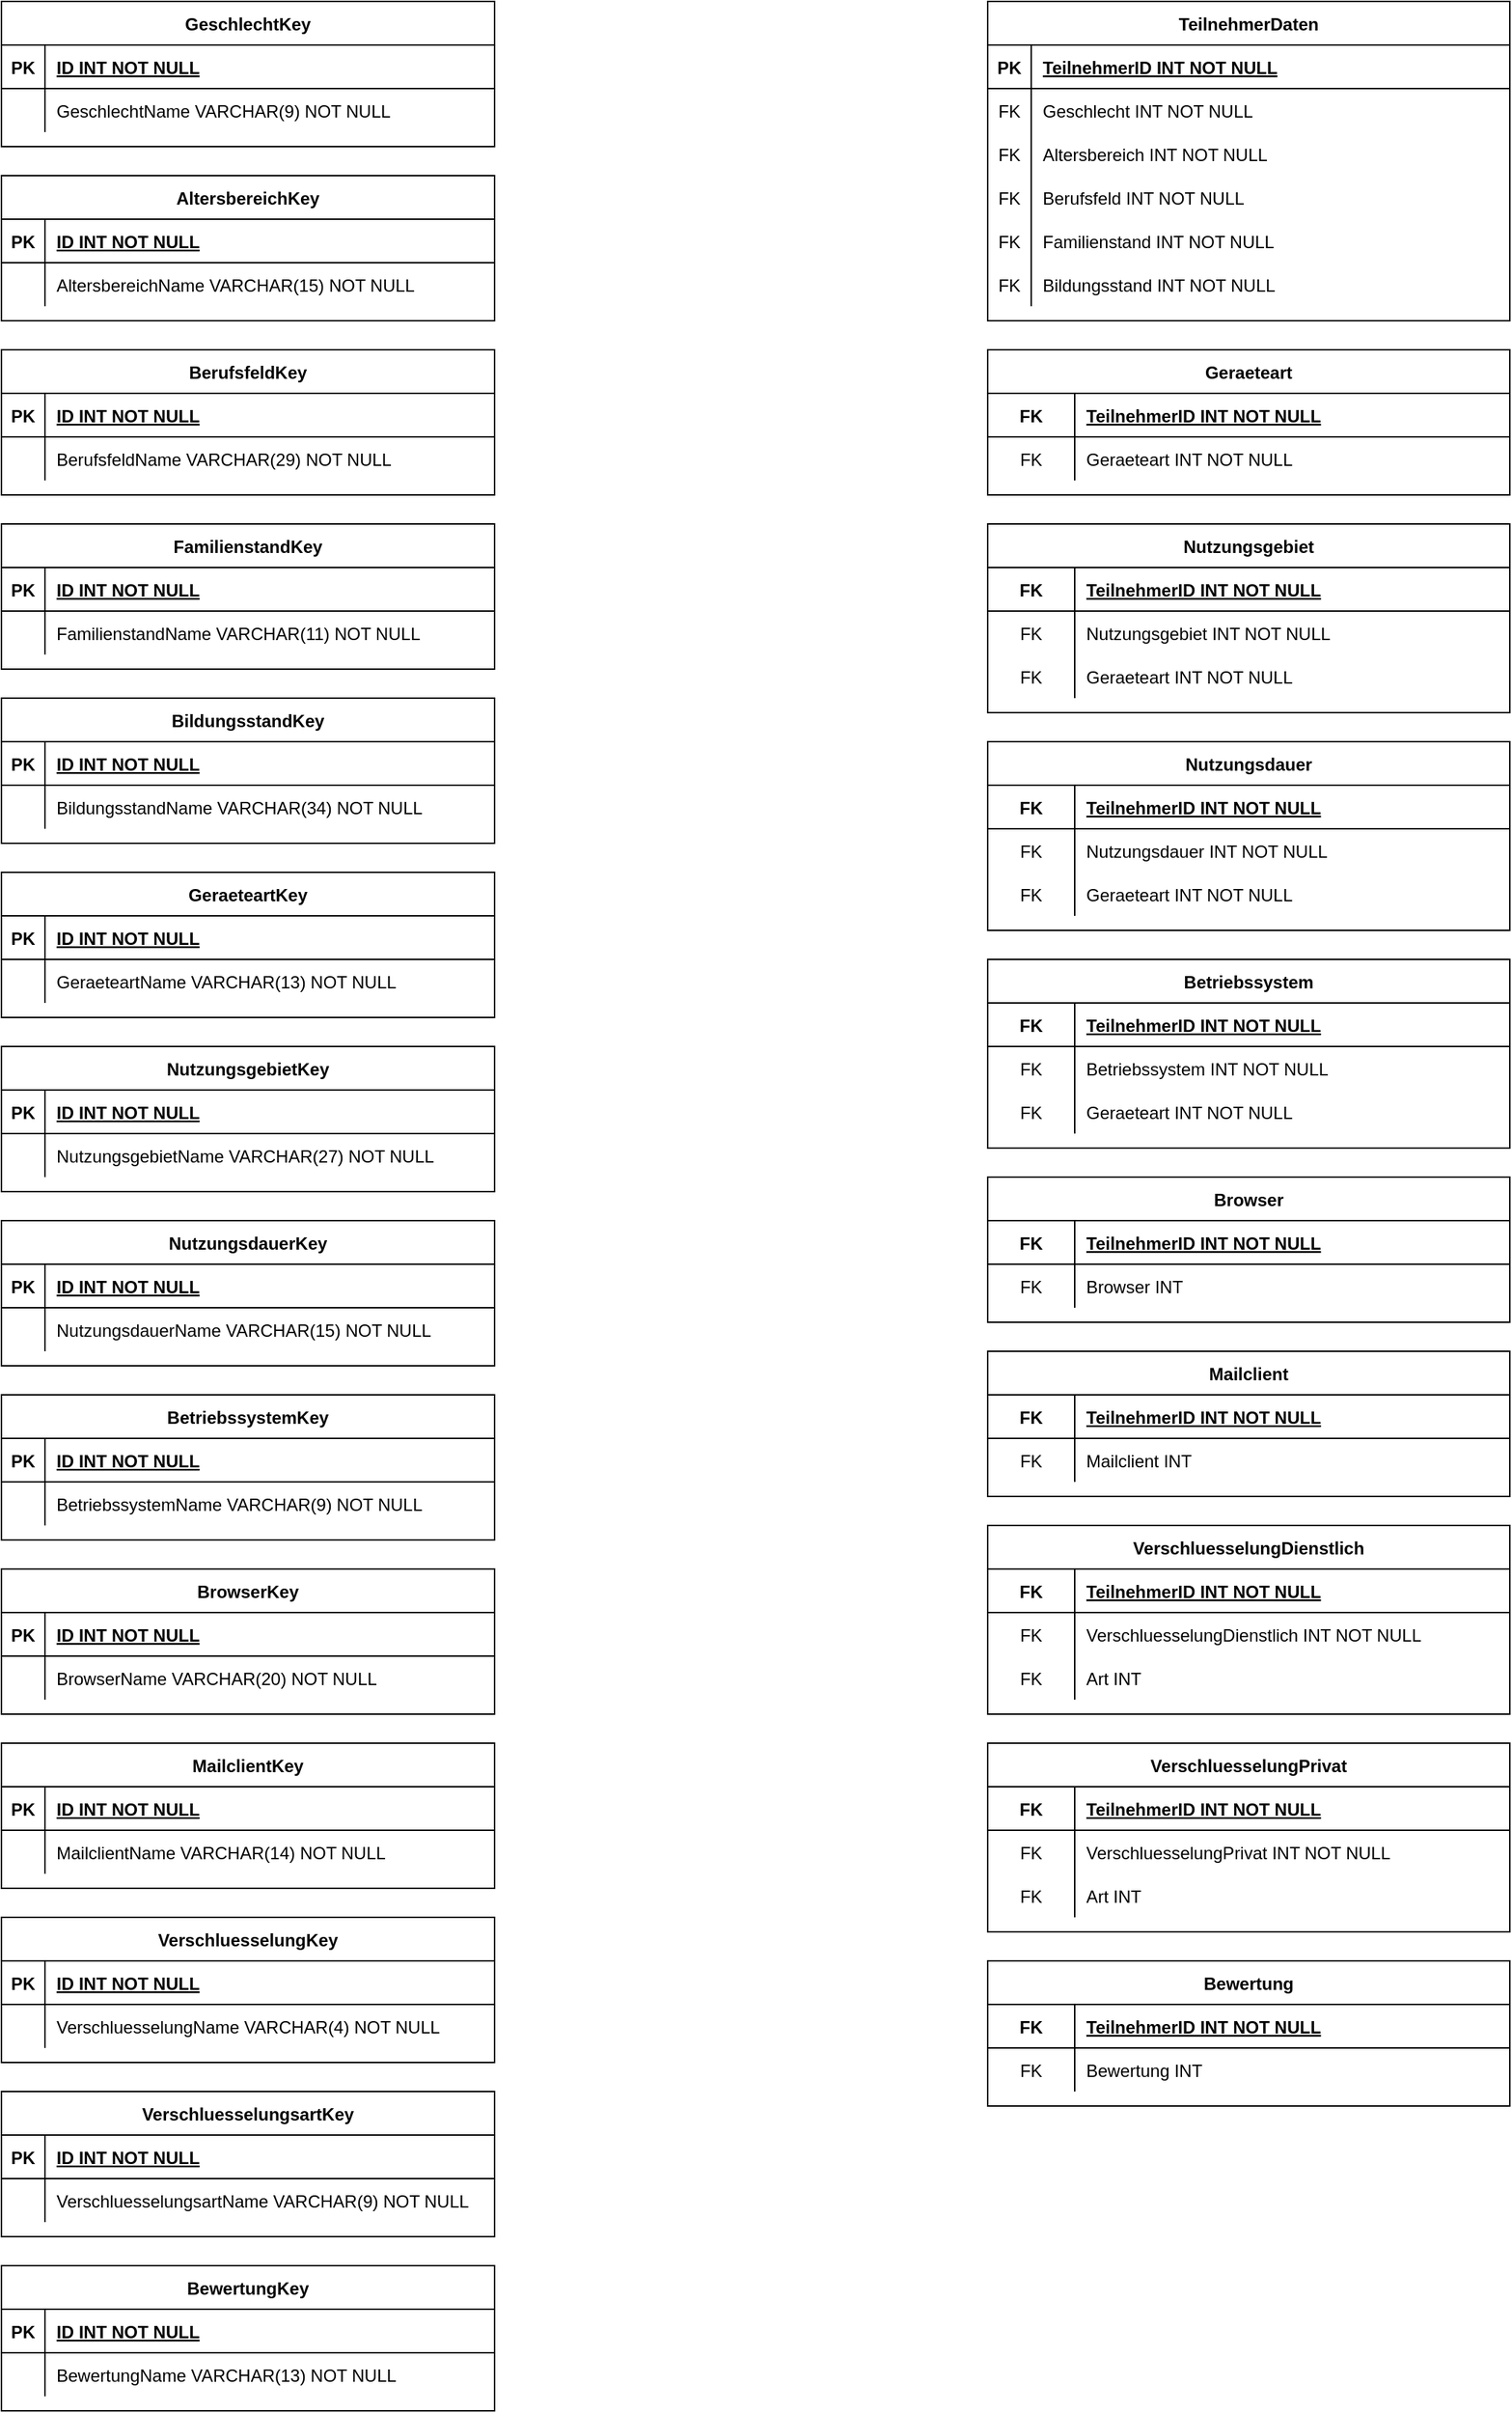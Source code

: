 <mxfile version="19.0.0"><diagram id="R2lEEEUBdFMjLlhIrx00" name="survey"><mxGraphModel dx="706" dy="525" grid="1" gridSize="10" guides="1" tooltips="1" connect="1" arrows="1" fold="1" page="1" pageScale="1" pageWidth="1200" pageHeight="1920" math="0" shadow="0" extFonts="Permanent Marker^https://fonts.googleapis.com/css?family=Permanent+Marker"><root><mxCell id="0"/><mxCell id="1" parent="0"/><mxCell id="hnoO-LzJAXMTWDBg4KZD-1" value="GeschlechtKey" style="shape=table;startSize=30;container=1;collapsible=1;childLayout=tableLayout;fixedRows=1;rowLines=0;fontStyle=1;align=center;resizeLast=1;" parent="1" vertex="1"><mxGeometry x="40" y="10" width="340.0" height="100" as="geometry"/></mxCell><mxCell id="hnoO-LzJAXMTWDBg4KZD-2" value="" style="shape=tableRow;horizontal=0;startSize=0;swimlaneHead=0;swimlaneBody=0;fillColor=none;collapsible=0;dropTarget=0;points=[[0,0.5],[1,0.5]];portConstraint=eastwest;top=0;left=0;right=0;bottom=1;" parent="hnoO-LzJAXMTWDBg4KZD-1" vertex="1"><mxGeometry y="30" width="340.0" height="30" as="geometry"/></mxCell><mxCell id="hnoO-LzJAXMTWDBg4KZD-3" value="PK" style="shape=partialRectangle;connectable=0;fillColor=none;top=0;left=0;bottom=0;right=0;fontStyle=1;overflow=hidden;" parent="hnoO-LzJAXMTWDBg4KZD-2" vertex="1"><mxGeometry width="30" height="30" as="geometry"><mxRectangle width="30" height="30" as="alternateBounds"/></mxGeometry></mxCell><mxCell id="hnoO-LzJAXMTWDBg4KZD-4" value="ID INT NOT NULL" style="shape=partialRectangle;connectable=0;fillColor=none;top=0;left=0;bottom=0;right=0;align=left;spacingLeft=6;fontStyle=5;overflow=hidden;" parent="hnoO-LzJAXMTWDBg4KZD-2" vertex="1"><mxGeometry x="30" width="310.0" height="30" as="geometry"><mxRectangle width="310.0" height="30" as="alternateBounds"/></mxGeometry></mxCell><mxCell id="hnoO-LzJAXMTWDBg4KZD-5" value="" style="shape=tableRow;horizontal=0;startSize=0;swimlaneHead=0;swimlaneBody=0;fillColor=none;collapsible=0;dropTarget=0;points=[[0,0.5],[1,0.5]];portConstraint=eastwest;top=0;left=0;right=0;bottom=0;" parent="hnoO-LzJAXMTWDBg4KZD-1" vertex="1"><mxGeometry y="60" width="340.0" height="30" as="geometry"/></mxCell><mxCell id="hnoO-LzJAXMTWDBg4KZD-6" value="" style="shape=partialRectangle;connectable=0;fillColor=none;top=0;left=0;bottom=0;right=0;editable=1;overflow=hidden;" parent="hnoO-LzJAXMTWDBg4KZD-5" vertex="1"><mxGeometry width="30" height="30" as="geometry"><mxRectangle width="30" height="30" as="alternateBounds"/></mxGeometry></mxCell><mxCell id="hnoO-LzJAXMTWDBg4KZD-7" value="GeschlechtName VARCHAR(9) NOT NULL" style="shape=partialRectangle;connectable=0;fillColor=none;top=0;left=0;bottom=0;right=0;align=left;spacingLeft=6;overflow=hidden;" parent="hnoO-LzJAXMTWDBg4KZD-5" vertex="1"><mxGeometry x="30" width="310.0" height="30" as="geometry"><mxRectangle width="310.0" height="30" as="alternateBounds"/></mxGeometry></mxCell><mxCell id="hnoO-LzJAXMTWDBg4KZD-14" value="AltersbereichKey" style="shape=table;startSize=30;container=1;collapsible=1;childLayout=tableLayout;fixedRows=1;rowLines=0;fontStyle=1;align=center;resizeLast=1;" parent="1" vertex="1"><mxGeometry x="40" y="130" width="340.0" height="100" as="geometry"/></mxCell><mxCell id="hnoO-LzJAXMTWDBg4KZD-15" value="" style="shape=tableRow;horizontal=0;startSize=0;swimlaneHead=0;swimlaneBody=0;fillColor=none;collapsible=0;dropTarget=0;points=[[0,0.5],[1,0.5]];portConstraint=eastwest;top=0;left=0;right=0;bottom=1;" parent="hnoO-LzJAXMTWDBg4KZD-14" vertex="1"><mxGeometry y="30" width="340.0" height="30" as="geometry"/></mxCell><mxCell id="hnoO-LzJAXMTWDBg4KZD-16" value="PK" style="shape=partialRectangle;connectable=0;fillColor=none;top=0;left=0;bottom=0;right=0;fontStyle=1;overflow=hidden;" parent="hnoO-LzJAXMTWDBg4KZD-15" vertex="1"><mxGeometry width="30" height="30" as="geometry"><mxRectangle width="30" height="30" as="alternateBounds"/></mxGeometry></mxCell><mxCell id="hnoO-LzJAXMTWDBg4KZD-17" value="ID INT NOT NULL" style="shape=partialRectangle;connectable=0;fillColor=none;top=0;left=0;bottom=0;right=0;align=left;spacingLeft=6;fontStyle=5;overflow=hidden;" parent="hnoO-LzJAXMTWDBg4KZD-15" vertex="1"><mxGeometry x="30" width="310.0" height="30" as="geometry"><mxRectangle width="310.0" height="30" as="alternateBounds"/></mxGeometry></mxCell><mxCell id="hnoO-LzJAXMTWDBg4KZD-18" value="" style="shape=tableRow;horizontal=0;startSize=0;swimlaneHead=0;swimlaneBody=0;fillColor=none;collapsible=0;dropTarget=0;points=[[0,0.5],[1,0.5]];portConstraint=eastwest;top=0;left=0;right=0;bottom=0;" parent="hnoO-LzJAXMTWDBg4KZD-14" vertex="1"><mxGeometry y="60" width="340.0" height="30" as="geometry"/></mxCell><mxCell id="hnoO-LzJAXMTWDBg4KZD-19" value="" style="shape=partialRectangle;connectable=0;fillColor=none;top=0;left=0;bottom=0;right=0;editable=1;overflow=hidden;" parent="hnoO-LzJAXMTWDBg4KZD-18" vertex="1"><mxGeometry width="30" height="30" as="geometry"><mxRectangle width="30" height="30" as="alternateBounds"/></mxGeometry></mxCell><mxCell id="hnoO-LzJAXMTWDBg4KZD-20" value="AltersbereichName VARCHAR(15) NOT NULL" style="shape=partialRectangle;connectable=0;fillColor=none;top=0;left=0;bottom=0;right=0;align=left;spacingLeft=6;overflow=hidden;" parent="hnoO-LzJAXMTWDBg4KZD-18" vertex="1"><mxGeometry x="30" width="310.0" height="30" as="geometry"><mxRectangle width="310.0" height="30" as="alternateBounds"/></mxGeometry></mxCell><mxCell id="hnoO-LzJAXMTWDBg4KZD-27" value="BerufsfeldKey" style="shape=table;startSize=30;container=1;collapsible=1;childLayout=tableLayout;fixedRows=1;rowLines=0;fontStyle=1;align=center;resizeLast=1;" parent="1" vertex="1"><mxGeometry x="40" y="250" width="340.0" height="100" as="geometry"/></mxCell><mxCell id="hnoO-LzJAXMTWDBg4KZD-28" value="" style="shape=tableRow;horizontal=0;startSize=0;swimlaneHead=0;swimlaneBody=0;fillColor=none;collapsible=0;dropTarget=0;points=[[0,0.5],[1,0.5]];portConstraint=eastwest;top=0;left=0;right=0;bottom=1;" parent="hnoO-LzJAXMTWDBg4KZD-27" vertex="1"><mxGeometry y="30" width="340.0" height="30" as="geometry"/></mxCell><mxCell id="hnoO-LzJAXMTWDBg4KZD-29" value="PK" style="shape=partialRectangle;connectable=0;fillColor=none;top=0;left=0;bottom=0;right=0;fontStyle=1;overflow=hidden;" parent="hnoO-LzJAXMTWDBg4KZD-28" vertex="1"><mxGeometry width="30" height="30" as="geometry"><mxRectangle width="30" height="30" as="alternateBounds"/></mxGeometry></mxCell><mxCell id="hnoO-LzJAXMTWDBg4KZD-30" value="ID INT NOT NULL" style="shape=partialRectangle;connectable=0;fillColor=none;top=0;left=0;bottom=0;right=0;align=left;spacingLeft=6;fontStyle=5;overflow=hidden;" parent="hnoO-LzJAXMTWDBg4KZD-28" vertex="1"><mxGeometry x="30" width="310.0" height="30" as="geometry"><mxRectangle width="310.0" height="30" as="alternateBounds"/></mxGeometry></mxCell><mxCell id="hnoO-LzJAXMTWDBg4KZD-31" value="" style="shape=tableRow;horizontal=0;startSize=0;swimlaneHead=0;swimlaneBody=0;fillColor=none;collapsible=0;dropTarget=0;points=[[0,0.5],[1,0.5]];portConstraint=eastwest;top=0;left=0;right=0;bottom=0;" parent="hnoO-LzJAXMTWDBg4KZD-27" vertex="1"><mxGeometry y="60" width="340.0" height="30" as="geometry"/></mxCell><mxCell id="hnoO-LzJAXMTWDBg4KZD-32" value="" style="shape=partialRectangle;connectable=0;fillColor=none;top=0;left=0;bottom=0;right=0;editable=1;overflow=hidden;" parent="hnoO-LzJAXMTWDBg4KZD-31" vertex="1"><mxGeometry width="30" height="30" as="geometry"><mxRectangle width="30" height="30" as="alternateBounds"/></mxGeometry></mxCell><mxCell id="hnoO-LzJAXMTWDBg4KZD-33" value="BerufsfeldName VARCHAR(29) NOT NULL" style="shape=partialRectangle;connectable=0;fillColor=none;top=0;left=0;bottom=0;right=0;align=left;spacingLeft=6;overflow=hidden;" parent="hnoO-LzJAXMTWDBg4KZD-31" vertex="1"><mxGeometry x="30" width="310.0" height="30" as="geometry"><mxRectangle width="310.0" height="30" as="alternateBounds"/></mxGeometry></mxCell><mxCell id="hnoO-LzJAXMTWDBg4KZD-40" value="GeraeteartKey" style="shape=table;startSize=30;container=1;collapsible=1;childLayout=tableLayout;fixedRows=1;rowLines=0;fontStyle=1;align=center;resizeLast=1;" parent="1" vertex="1"><mxGeometry x="40" y="610" width="340.0" height="100" as="geometry"/></mxCell><mxCell id="hnoO-LzJAXMTWDBg4KZD-41" value="" style="shape=tableRow;horizontal=0;startSize=0;swimlaneHead=0;swimlaneBody=0;fillColor=none;collapsible=0;dropTarget=0;points=[[0,0.5],[1,0.5]];portConstraint=eastwest;top=0;left=0;right=0;bottom=1;" parent="hnoO-LzJAXMTWDBg4KZD-40" vertex="1"><mxGeometry y="30" width="340.0" height="30" as="geometry"/></mxCell><mxCell id="hnoO-LzJAXMTWDBg4KZD-42" value="PK" style="shape=partialRectangle;connectable=0;fillColor=none;top=0;left=0;bottom=0;right=0;fontStyle=1;overflow=hidden;" parent="hnoO-LzJAXMTWDBg4KZD-41" vertex="1"><mxGeometry width="30" height="30" as="geometry"><mxRectangle width="30" height="30" as="alternateBounds"/></mxGeometry></mxCell><mxCell id="hnoO-LzJAXMTWDBg4KZD-43" value="ID INT NOT NULL" style="shape=partialRectangle;connectable=0;fillColor=none;top=0;left=0;bottom=0;right=0;align=left;spacingLeft=6;fontStyle=5;overflow=hidden;" parent="hnoO-LzJAXMTWDBg4KZD-41" vertex="1"><mxGeometry x="30" width="310.0" height="30" as="geometry"><mxRectangle width="310.0" height="30" as="alternateBounds"/></mxGeometry></mxCell><mxCell id="hnoO-LzJAXMTWDBg4KZD-44" value="" style="shape=tableRow;horizontal=0;startSize=0;swimlaneHead=0;swimlaneBody=0;fillColor=none;collapsible=0;dropTarget=0;points=[[0,0.5],[1,0.5]];portConstraint=eastwest;top=0;left=0;right=0;bottom=0;" parent="hnoO-LzJAXMTWDBg4KZD-40" vertex="1"><mxGeometry y="60" width="340.0" height="30" as="geometry"/></mxCell><mxCell id="hnoO-LzJAXMTWDBg4KZD-45" value="" style="shape=partialRectangle;connectable=0;fillColor=none;top=0;left=0;bottom=0;right=0;editable=1;overflow=hidden;" parent="hnoO-LzJAXMTWDBg4KZD-44" vertex="1"><mxGeometry width="30" height="30" as="geometry"><mxRectangle width="30" height="30" as="alternateBounds"/></mxGeometry></mxCell><mxCell id="hnoO-LzJAXMTWDBg4KZD-46" value="GeraeteartName VARCHAR(13) NOT NULL" style="shape=partialRectangle;connectable=0;fillColor=none;top=0;left=0;bottom=0;right=0;align=left;spacingLeft=6;overflow=hidden;" parent="hnoO-LzJAXMTWDBg4KZD-44" vertex="1"><mxGeometry x="30" width="310.0" height="30" as="geometry"><mxRectangle width="310.0" height="30" as="alternateBounds"/></mxGeometry></mxCell><mxCell id="hnoO-LzJAXMTWDBg4KZD-53" value="NutzungsgebietKey" style="shape=table;startSize=30;container=1;collapsible=1;childLayout=tableLayout;fixedRows=1;rowLines=0;fontStyle=1;align=center;resizeLast=1;" parent="1" vertex="1"><mxGeometry x="40" y="730" width="340.0" height="100" as="geometry"/></mxCell><mxCell id="hnoO-LzJAXMTWDBg4KZD-54" value="" style="shape=tableRow;horizontal=0;startSize=0;swimlaneHead=0;swimlaneBody=0;fillColor=none;collapsible=0;dropTarget=0;points=[[0,0.5],[1,0.5]];portConstraint=eastwest;top=0;left=0;right=0;bottom=1;" parent="hnoO-LzJAXMTWDBg4KZD-53" vertex="1"><mxGeometry y="30" width="340.0" height="30" as="geometry"/></mxCell><mxCell id="hnoO-LzJAXMTWDBg4KZD-55" value="PK" style="shape=partialRectangle;connectable=0;fillColor=none;top=0;left=0;bottom=0;right=0;fontStyle=1;overflow=hidden;" parent="hnoO-LzJAXMTWDBg4KZD-54" vertex="1"><mxGeometry width="30" height="30" as="geometry"><mxRectangle width="30" height="30" as="alternateBounds"/></mxGeometry></mxCell><mxCell id="hnoO-LzJAXMTWDBg4KZD-56" value="ID INT NOT NULL" style="shape=partialRectangle;connectable=0;fillColor=none;top=0;left=0;bottom=0;right=0;align=left;spacingLeft=6;fontStyle=5;overflow=hidden;" parent="hnoO-LzJAXMTWDBg4KZD-54" vertex="1"><mxGeometry x="30" width="310.0" height="30" as="geometry"><mxRectangle width="310.0" height="30" as="alternateBounds"/></mxGeometry></mxCell><mxCell id="hnoO-LzJAXMTWDBg4KZD-57" value="" style="shape=tableRow;horizontal=0;startSize=0;swimlaneHead=0;swimlaneBody=0;fillColor=none;collapsible=0;dropTarget=0;points=[[0,0.5],[1,0.5]];portConstraint=eastwest;top=0;left=0;right=0;bottom=0;" parent="hnoO-LzJAXMTWDBg4KZD-53" vertex="1"><mxGeometry y="60" width="340.0" height="30" as="geometry"/></mxCell><mxCell id="hnoO-LzJAXMTWDBg4KZD-58" value="" style="shape=partialRectangle;connectable=0;fillColor=none;top=0;left=0;bottom=0;right=0;editable=1;overflow=hidden;" parent="hnoO-LzJAXMTWDBg4KZD-57" vertex="1"><mxGeometry width="30" height="30" as="geometry"><mxRectangle width="30" height="30" as="alternateBounds"/></mxGeometry></mxCell><mxCell id="hnoO-LzJAXMTWDBg4KZD-59" value="NutzungsgebietName VARCHAR(27) NOT NULL" style="shape=partialRectangle;connectable=0;fillColor=none;top=0;left=0;bottom=0;right=0;align=left;spacingLeft=6;overflow=hidden;" parent="hnoO-LzJAXMTWDBg4KZD-57" vertex="1"><mxGeometry x="30" width="310.0" height="30" as="geometry"><mxRectangle width="310.0" height="30" as="alternateBounds"/></mxGeometry></mxCell><mxCell id="hnoO-LzJAXMTWDBg4KZD-66" value="NutzungsdauerKey" style="shape=table;startSize=30;container=1;collapsible=1;childLayout=tableLayout;fixedRows=1;rowLines=0;fontStyle=1;align=center;resizeLast=1;" parent="1" vertex="1"><mxGeometry x="40" y="850" width="340.0" height="100" as="geometry"/></mxCell><mxCell id="hnoO-LzJAXMTWDBg4KZD-67" value="" style="shape=tableRow;horizontal=0;startSize=0;swimlaneHead=0;swimlaneBody=0;fillColor=none;collapsible=0;dropTarget=0;points=[[0,0.5],[1,0.5]];portConstraint=eastwest;top=0;left=0;right=0;bottom=1;" parent="hnoO-LzJAXMTWDBg4KZD-66" vertex="1"><mxGeometry y="30" width="340.0" height="30" as="geometry"/></mxCell><mxCell id="hnoO-LzJAXMTWDBg4KZD-68" value="PK" style="shape=partialRectangle;connectable=0;fillColor=none;top=0;left=0;bottom=0;right=0;fontStyle=1;overflow=hidden;" parent="hnoO-LzJAXMTWDBg4KZD-67" vertex="1"><mxGeometry width="30" height="30" as="geometry"><mxRectangle width="30" height="30" as="alternateBounds"/></mxGeometry></mxCell><mxCell id="hnoO-LzJAXMTWDBg4KZD-69" value="ID INT NOT NULL" style="shape=partialRectangle;connectable=0;fillColor=none;top=0;left=0;bottom=0;right=0;align=left;spacingLeft=6;fontStyle=5;overflow=hidden;" parent="hnoO-LzJAXMTWDBg4KZD-67" vertex="1"><mxGeometry x="30" width="310.0" height="30" as="geometry"><mxRectangle width="310.0" height="30" as="alternateBounds"/></mxGeometry></mxCell><mxCell id="hnoO-LzJAXMTWDBg4KZD-70" value="" style="shape=tableRow;horizontal=0;startSize=0;swimlaneHead=0;swimlaneBody=0;fillColor=none;collapsible=0;dropTarget=0;points=[[0,0.5],[1,0.5]];portConstraint=eastwest;top=0;left=0;right=0;bottom=0;" parent="hnoO-LzJAXMTWDBg4KZD-66" vertex="1"><mxGeometry y="60" width="340.0" height="30" as="geometry"/></mxCell><mxCell id="hnoO-LzJAXMTWDBg4KZD-71" value="" style="shape=partialRectangle;connectable=0;fillColor=none;top=0;left=0;bottom=0;right=0;editable=1;overflow=hidden;" parent="hnoO-LzJAXMTWDBg4KZD-70" vertex="1"><mxGeometry width="30" height="30" as="geometry"><mxRectangle width="30" height="30" as="alternateBounds"/></mxGeometry></mxCell><mxCell id="hnoO-LzJAXMTWDBg4KZD-72" value="NutzungsdauerName VARCHAR(15) NOT NULL" style="shape=partialRectangle;connectable=0;fillColor=none;top=0;left=0;bottom=0;right=0;align=left;spacingLeft=6;overflow=hidden;" parent="hnoO-LzJAXMTWDBg4KZD-70" vertex="1"><mxGeometry x="30" width="310.0" height="30" as="geometry"><mxRectangle width="310.0" height="30" as="alternateBounds"/></mxGeometry></mxCell><mxCell id="hnoO-LzJAXMTWDBg4KZD-79" value="BetriebssystemKey" style="shape=table;startSize=30;container=1;collapsible=1;childLayout=tableLayout;fixedRows=1;rowLines=0;fontStyle=1;align=center;resizeLast=1;" parent="1" vertex="1"><mxGeometry x="40" y="970" width="340.0" height="100" as="geometry"/></mxCell><mxCell id="hnoO-LzJAXMTWDBg4KZD-80" value="" style="shape=tableRow;horizontal=0;startSize=0;swimlaneHead=0;swimlaneBody=0;fillColor=none;collapsible=0;dropTarget=0;points=[[0,0.5],[1,0.5]];portConstraint=eastwest;top=0;left=0;right=0;bottom=1;" parent="hnoO-LzJAXMTWDBg4KZD-79" vertex="1"><mxGeometry y="30" width="340.0" height="30" as="geometry"/></mxCell><mxCell id="hnoO-LzJAXMTWDBg4KZD-81" value="PK" style="shape=partialRectangle;connectable=0;fillColor=none;top=0;left=0;bottom=0;right=0;fontStyle=1;overflow=hidden;" parent="hnoO-LzJAXMTWDBg4KZD-80" vertex="1"><mxGeometry width="30" height="30" as="geometry"><mxRectangle width="30" height="30" as="alternateBounds"/></mxGeometry></mxCell><mxCell id="hnoO-LzJAXMTWDBg4KZD-82" value="ID INT NOT NULL" style="shape=partialRectangle;connectable=0;fillColor=none;top=0;left=0;bottom=0;right=0;align=left;spacingLeft=6;fontStyle=5;overflow=hidden;" parent="hnoO-LzJAXMTWDBg4KZD-80" vertex="1"><mxGeometry x="30" width="310.0" height="30" as="geometry"><mxRectangle width="310.0" height="30" as="alternateBounds"/></mxGeometry></mxCell><mxCell id="hnoO-LzJAXMTWDBg4KZD-83" value="" style="shape=tableRow;horizontal=0;startSize=0;swimlaneHead=0;swimlaneBody=0;fillColor=none;collapsible=0;dropTarget=0;points=[[0,0.5],[1,0.5]];portConstraint=eastwest;top=0;left=0;right=0;bottom=0;" parent="hnoO-LzJAXMTWDBg4KZD-79" vertex="1"><mxGeometry y="60" width="340.0" height="30" as="geometry"/></mxCell><mxCell id="hnoO-LzJAXMTWDBg4KZD-84" value="" style="shape=partialRectangle;connectable=0;fillColor=none;top=0;left=0;bottom=0;right=0;editable=1;overflow=hidden;" parent="hnoO-LzJAXMTWDBg4KZD-83" vertex="1"><mxGeometry width="30" height="30" as="geometry"><mxRectangle width="30" height="30" as="alternateBounds"/></mxGeometry></mxCell><mxCell id="hnoO-LzJAXMTWDBg4KZD-85" value="BetriebssystemName VARCHAR(9) NOT NULL" style="shape=partialRectangle;connectable=0;fillColor=none;top=0;left=0;bottom=0;right=0;align=left;spacingLeft=6;overflow=hidden;" parent="hnoO-LzJAXMTWDBg4KZD-83" vertex="1"><mxGeometry x="30" width="310.0" height="30" as="geometry"><mxRectangle width="310.0" height="30" as="alternateBounds"/></mxGeometry></mxCell><mxCell id="hnoO-LzJAXMTWDBg4KZD-118" value="BrowserKey" style="shape=table;startSize=30;container=1;collapsible=1;childLayout=tableLayout;fixedRows=1;rowLines=0;fontStyle=1;align=center;resizeLast=1;" parent="1" vertex="1"><mxGeometry x="40" y="1090" width="340" height="100" as="geometry"/></mxCell><mxCell id="hnoO-LzJAXMTWDBg4KZD-119" value="" style="shape=tableRow;horizontal=0;startSize=0;swimlaneHead=0;swimlaneBody=0;fillColor=none;collapsible=0;dropTarget=0;points=[[0,0.5],[1,0.5]];portConstraint=eastwest;top=0;left=0;right=0;bottom=1;" parent="hnoO-LzJAXMTWDBg4KZD-118" vertex="1"><mxGeometry y="30" width="340" height="30" as="geometry"/></mxCell><mxCell id="hnoO-LzJAXMTWDBg4KZD-120" value="PK" style="shape=partialRectangle;connectable=0;fillColor=none;top=0;left=0;bottom=0;right=0;fontStyle=1;overflow=hidden;" parent="hnoO-LzJAXMTWDBg4KZD-119" vertex="1"><mxGeometry width="30" height="30" as="geometry"><mxRectangle width="30" height="30" as="alternateBounds"/></mxGeometry></mxCell><mxCell id="hnoO-LzJAXMTWDBg4KZD-121" value="ID INT NOT NULL" style="shape=partialRectangle;connectable=0;fillColor=none;top=0;left=0;bottom=0;right=0;align=left;spacingLeft=6;fontStyle=5;overflow=hidden;" parent="hnoO-LzJAXMTWDBg4KZD-119" vertex="1"><mxGeometry x="30" width="310" height="30" as="geometry"><mxRectangle width="310" height="30" as="alternateBounds"/></mxGeometry></mxCell><mxCell id="hnoO-LzJAXMTWDBg4KZD-122" value="" style="shape=tableRow;horizontal=0;startSize=0;swimlaneHead=0;swimlaneBody=0;fillColor=none;collapsible=0;dropTarget=0;points=[[0,0.5],[1,0.5]];portConstraint=eastwest;top=0;left=0;right=0;bottom=0;" parent="hnoO-LzJAXMTWDBg4KZD-118" vertex="1"><mxGeometry y="60" width="340" height="30" as="geometry"/></mxCell><mxCell id="hnoO-LzJAXMTWDBg4KZD-123" value="" style="shape=partialRectangle;connectable=0;fillColor=none;top=0;left=0;bottom=0;right=0;editable=1;overflow=hidden;" parent="hnoO-LzJAXMTWDBg4KZD-122" vertex="1"><mxGeometry width="30" height="30" as="geometry"><mxRectangle width="30" height="30" as="alternateBounds"/></mxGeometry></mxCell><mxCell id="hnoO-LzJAXMTWDBg4KZD-124" value="BrowserName VARCHAR(20) NOT NULL" style="shape=partialRectangle;connectable=0;fillColor=none;top=0;left=0;bottom=0;right=0;align=left;spacingLeft=6;overflow=hidden;" parent="hnoO-LzJAXMTWDBg4KZD-122" vertex="1"><mxGeometry x="30" width="310" height="30" as="geometry"><mxRectangle width="310" height="30" as="alternateBounds"/></mxGeometry></mxCell><mxCell id="hnoO-LzJAXMTWDBg4KZD-131" value="MailclientKey" style="shape=table;startSize=30;container=1;collapsible=1;childLayout=tableLayout;fixedRows=1;rowLines=0;fontStyle=1;align=center;resizeLast=1;" parent="1" vertex="1"><mxGeometry x="40" y="1210" width="340" height="100" as="geometry"/></mxCell><mxCell id="hnoO-LzJAXMTWDBg4KZD-132" value="" style="shape=tableRow;horizontal=0;startSize=0;swimlaneHead=0;swimlaneBody=0;fillColor=none;collapsible=0;dropTarget=0;points=[[0,0.5],[1,0.5]];portConstraint=eastwest;top=0;left=0;right=0;bottom=1;" parent="hnoO-LzJAXMTWDBg4KZD-131" vertex="1"><mxGeometry y="30" width="340" height="30" as="geometry"/></mxCell><mxCell id="hnoO-LzJAXMTWDBg4KZD-133" value="PK" style="shape=partialRectangle;connectable=0;fillColor=none;top=0;left=0;bottom=0;right=0;fontStyle=1;overflow=hidden;" parent="hnoO-LzJAXMTWDBg4KZD-132" vertex="1"><mxGeometry width="30" height="30" as="geometry"><mxRectangle width="30" height="30" as="alternateBounds"/></mxGeometry></mxCell><mxCell id="hnoO-LzJAXMTWDBg4KZD-134" value="ID INT NOT NULL" style="shape=partialRectangle;connectable=0;fillColor=none;top=0;left=0;bottom=0;right=0;align=left;spacingLeft=6;fontStyle=5;overflow=hidden;" parent="hnoO-LzJAXMTWDBg4KZD-132" vertex="1"><mxGeometry x="30" width="310" height="30" as="geometry"><mxRectangle width="310" height="30" as="alternateBounds"/></mxGeometry></mxCell><mxCell id="hnoO-LzJAXMTWDBg4KZD-135" value="" style="shape=tableRow;horizontal=0;startSize=0;swimlaneHead=0;swimlaneBody=0;fillColor=none;collapsible=0;dropTarget=0;points=[[0,0.5],[1,0.5]];portConstraint=eastwest;top=0;left=0;right=0;bottom=0;" parent="hnoO-LzJAXMTWDBg4KZD-131" vertex="1"><mxGeometry y="60" width="340" height="30" as="geometry"/></mxCell><mxCell id="hnoO-LzJAXMTWDBg4KZD-136" value="" style="shape=partialRectangle;connectable=0;fillColor=none;top=0;left=0;bottom=0;right=0;editable=1;overflow=hidden;" parent="hnoO-LzJAXMTWDBg4KZD-135" vertex="1"><mxGeometry width="30" height="30" as="geometry"><mxRectangle width="30" height="30" as="alternateBounds"/></mxGeometry></mxCell><mxCell id="hnoO-LzJAXMTWDBg4KZD-137" value="MailclientName VARCHAR(14) NOT NULL" style="shape=partialRectangle;connectable=0;fillColor=none;top=0;left=0;bottom=0;right=0;align=left;spacingLeft=6;overflow=hidden;" parent="hnoO-LzJAXMTWDBg4KZD-135" vertex="1"><mxGeometry x="30" width="310" height="30" as="geometry"><mxRectangle width="310" height="30" as="alternateBounds"/></mxGeometry></mxCell><mxCell id="hnoO-LzJAXMTWDBg4KZD-144" value="VerschluesselungKey" style="shape=table;startSize=30;container=1;collapsible=1;childLayout=tableLayout;fixedRows=1;rowLines=0;fontStyle=1;align=center;resizeLast=1;" parent="1" vertex="1"><mxGeometry x="40" y="1330" width="340" height="100" as="geometry"/></mxCell><mxCell id="hnoO-LzJAXMTWDBg4KZD-145" value="" style="shape=tableRow;horizontal=0;startSize=0;swimlaneHead=0;swimlaneBody=0;fillColor=none;collapsible=0;dropTarget=0;points=[[0,0.5],[1,0.5]];portConstraint=eastwest;top=0;left=0;right=0;bottom=1;" parent="hnoO-LzJAXMTWDBg4KZD-144" vertex="1"><mxGeometry y="30" width="340" height="30" as="geometry"/></mxCell><mxCell id="hnoO-LzJAXMTWDBg4KZD-146" value="PK" style="shape=partialRectangle;connectable=0;fillColor=none;top=0;left=0;bottom=0;right=0;fontStyle=1;overflow=hidden;" parent="hnoO-LzJAXMTWDBg4KZD-145" vertex="1"><mxGeometry width="30" height="30" as="geometry"><mxRectangle width="30" height="30" as="alternateBounds"/></mxGeometry></mxCell><mxCell id="hnoO-LzJAXMTWDBg4KZD-147" value="ID INT NOT NULL" style="shape=partialRectangle;connectable=0;fillColor=none;top=0;left=0;bottom=0;right=0;align=left;spacingLeft=6;fontStyle=5;overflow=hidden;" parent="hnoO-LzJAXMTWDBg4KZD-145" vertex="1"><mxGeometry x="30" width="310" height="30" as="geometry"><mxRectangle width="310" height="30" as="alternateBounds"/></mxGeometry></mxCell><mxCell id="hnoO-LzJAXMTWDBg4KZD-148" value="" style="shape=tableRow;horizontal=0;startSize=0;swimlaneHead=0;swimlaneBody=0;fillColor=none;collapsible=0;dropTarget=0;points=[[0,0.5],[1,0.5]];portConstraint=eastwest;top=0;left=0;right=0;bottom=0;" parent="hnoO-LzJAXMTWDBg4KZD-144" vertex="1"><mxGeometry y="60" width="340" height="30" as="geometry"/></mxCell><mxCell id="hnoO-LzJAXMTWDBg4KZD-149" value="" style="shape=partialRectangle;connectable=0;fillColor=none;top=0;left=0;bottom=0;right=0;editable=1;overflow=hidden;" parent="hnoO-LzJAXMTWDBg4KZD-148" vertex="1"><mxGeometry width="30" height="30" as="geometry"><mxRectangle width="30" height="30" as="alternateBounds"/></mxGeometry></mxCell><mxCell id="hnoO-LzJAXMTWDBg4KZD-150" value="VerschluesselungName VARCHAR(4) NOT NULL" style="shape=partialRectangle;connectable=0;fillColor=none;top=0;left=0;bottom=0;right=0;align=left;spacingLeft=6;overflow=hidden;" parent="hnoO-LzJAXMTWDBg4KZD-148" vertex="1"><mxGeometry x="30" width="310" height="30" as="geometry"><mxRectangle width="310" height="30" as="alternateBounds"/></mxGeometry></mxCell><mxCell id="hnoO-LzJAXMTWDBg4KZD-157" value="VerschluesselungsartKey" style="shape=table;startSize=30;container=1;collapsible=1;childLayout=tableLayout;fixedRows=1;rowLines=0;fontStyle=1;align=center;resizeLast=1;" parent="1" vertex="1"><mxGeometry x="40" y="1450" width="340" height="100" as="geometry"/></mxCell><mxCell id="hnoO-LzJAXMTWDBg4KZD-158" value="" style="shape=tableRow;horizontal=0;startSize=0;swimlaneHead=0;swimlaneBody=0;fillColor=none;collapsible=0;dropTarget=0;points=[[0,0.5],[1,0.5]];portConstraint=eastwest;top=0;left=0;right=0;bottom=1;" parent="hnoO-LzJAXMTWDBg4KZD-157" vertex="1"><mxGeometry y="30" width="340" height="30" as="geometry"/></mxCell><mxCell id="hnoO-LzJAXMTWDBg4KZD-159" value="PK" style="shape=partialRectangle;connectable=0;fillColor=none;top=0;left=0;bottom=0;right=0;fontStyle=1;overflow=hidden;" parent="hnoO-LzJAXMTWDBg4KZD-158" vertex="1"><mxGeometry width="30" height="30" as="geometry"><mxRectangle width="30" height="30" as="alternateBounds"/></mxGeometry></mxCell><mxCell id="hnoO-LzJAXMTWDBg4KZD-160" value="ID INT NOT NULL" style="shape=partialRectangle;connectable=0;fillColor=none;top=0;left=0;bottom=0;right=0;align=left;spacingLeft=6;fontStyle=5;overflow=hidden;" parent="hnoO-LzJAXMTWDBg4KZD-158" vertex="1"><mxGeometry x="30" width="310" height="30" as="geometry"><mxRectangle width="310" height="30" as="alternateBounds"/></mxGeometry></mxCell><mxCell id="hnoO-LzJAXMTWDBg4KZD-161" value="" style="shape=tableRow;horizontal=0;startSize=0;swimlaneHead=0;swimlaneBody=0;fillColor=none;collapsible=0;dropTarget=0;points=[[0,0.5],[1,0.5]];portConstraint=eastwest;top=0;left=0;right=0;bottom=0;" parent="hnoO-LzJAXMTWDBg4KZD-157" vertex="1"><mxGeometry y="60" width="340" height="30" as="geometry"/></mxCell><mxCell id="hnoO-LzJAXMTWDBg4KZD-162" value="" style="shape=partialRectangle;connectable=0;fillColor=none;top=0;left=0;bottom=0;right=0;editable=1;overflow=hidden;" parent="hnoO-LzJAXMTWDBg4KZD-161" vertex="1"><mxGeometry width="30" height="30" as="geometry"><mxRectangle width="30" height="30" as="alternateBounds"/></mxGeometry></mxCell><mxCell id="hnoO-LzJAXMTWDBg4KZD-163" value="VerschluesselungsartName VARCHAR(9) NOT NULL" style="shape=partialRectangle;connectable=0;fillColor=none;top=0;left=0;bottom=0;right=0;align=left;spacingLeft=6;overflow=hidden;" parent="hnoO-LzJAXMTWDBg4KZD-161" vertex="1"><mxGeometry x="30" width="310" height="30" as="geometry"><mxRectangle width="310" height="30" as="alternateBounds"/></mxGeometry></mxCell><mxCell id="hnoO-LzJAXMTWDBg4KZD-170" value="BewertungKey" style="shape=table;startSize=30;container=1;collapsible=1;childLayout=tableLayout;fixedRows=1;rowLines=0;fontStyle=1;align=center;resizeLast=1;" parent="1" vertex="1"><mxGeometry x="40" y="1570" width="340.0" height="100" as="geometry"/></mxCell><mxCell id="hnoO-LzJAXMTWDBg4KZD-171" value="" style="shape=tableRow;horizontal=0;startSize=0;swimlaneHead=0;swimlaneBody=0;fillColor=none;collapsible=0;dropTarget=0;points=[[0,0.5],[1,0.5]];portConstraint=eastwest;top=0;left=0;right=0;bottom=1;" parent="hnoO-LzJAXMTWDBg4KZD-170" vertex="1"><mxGeometry y="30" width="340.0" height="30" as="geometry"/></mxCell><mxCell id="hnoO-LzJAXMTWDBg4KZD-172" value="PK" style="shape=partialRectangle;connectable=0;fillColor=none;top=0;left=0;bottom=0;right=0;fontStyle=1;overflow=hidden;" parent="hnoO-LzJAXMTWDBg4KZD-171" vertex="1"><mxGeometry width="30" height="30" as="geometry"><mxRectangle width="30" height="30" as="alternateBounds"/></mxGeometry></mxCell><mxCell id="hnoO-LzJAXMTWDBg4KZD-173" value="ID INT NOT NULL" style="shape=partialRectangle;connectable=0;fillColor=none;top=0;left=0;bottom=0;right=0;align=left;spacingLeft=6;fontStyle=5;overflow=hidden;" parent="hnoO-LzJAXMTWDBg4KZD-171" vertex="1"><mxGeometry x="30" width="310.0" height="30" as="geometry"><mxRectangle width="310.0" height="30" as="alternateBounds"/></mxGeometry></mxCell><mxCell id="hnoO-LzJAXMTWDBg4KZD-174" value="" style="shape=tableRow;horizontal=0;startSize=0;swimlaneHead=0;swimlaneBody=0;fillColor=none;collapsible=0;dropTarget=0;points=[[0,0.5],[1,0.5]];portConstraint=eastwest;top=0;left=0;right=0;bottom=0;" parent="hnoO-LzJAXMTWDBg4KZD-170" vertex="1"><mxGeometry y="60" width="340.0" height="30" as="geometry"/></mxCell><mxCell id="hnoO-LzJAXMTWDBg4KZD-175" value="" style="shape=partialRectangle;connectable=0;fillColor=none;top=0;left=0;bottom=0;right=0;editable=1;overflow=hidden;" parent="hnoO-LzJAXMTWDBg4KZD-174" vertex="1"><mxGeometry width="30" height="30" as="geometry"><mxRectangle width="30" height="30" as="alternateBounds"/></mxGeometry></mxCell><mxCell id="hnoO-LzJAXMTWDBg4KZD-176" value="BewertungName VARCHAR(13) NOT NULL" style="shape=partialRectangle;connectable=0;fillColor=none;top=0;left=0;bottom=0;right=0;align=left;spacingLeft=6;overflow=hidden;" parent="hnoO-LzJAXMTWDBg4KZD-174" vertex="1"><mxGeometry x="30" width="310.0" height="30" as="geometry"><mxRectangle width="310.0" height="30" as="alternateBounds"/></mxGeometry></mxCell><mxCell id="hnoO-LzJAXMTWDBg4KZD-183" value="TeilnehmerDaten" style="shape=table;startSize=30;container=1;collapsible=1;childLayout=tableLayout;fixedRows=1;rowLines=0;fontStyle=1;align=center;resizeLast=1;" parent="1" vertex="1"><mxGeometry x="720" y="10" width="360" height="220" as="geometry"/></mxCell><mxCell id="hnoO-LzJAXMTWDBg4KZD-184" value="" style="shape=tableRow;horizontal=0;startSize=0;swimlaneHead=0;swimlaneBody=0;fillColor=none;collapsible=0;dropTarget=0;points=[[0,0.5],[1,0.5]];portConstraint=eastwest;top=0;left=0;right=0;bottom=1;" parent="hnoO-LzJAXMTWDBg4KZD-183" vertex="1"><mxGeometry y="30" width="360" height="30" as="geometry"/></mxCell><mxCell id="hnoO-LzJAXMTWDBg4KZD-185" value="PK" style="shape=partialRectangle;connectable=0;fillColor=none;top=0;left=0;bottom=0;right=0;fontStyle=1;overflow=hidden;" parent="hnoO-LzJAXMTWDBg4KZD-184" vertex="1"><mxGeometry width="30" height="30" as="geometry"><mxRectangle width="30" height="30" as="alternateBounds"/></mxGeometry></mxCell><mxCell id="hnoO-LzJAXMTWDBg4KZD-186" value="TeilnehmerID INT NOT NULL" style="shape=partialRectangle;connectable=0;fillColor=none;top=0;left=0;bottom=0;right=0;align=left;spacingLeft=6;fontStyle=5;overflow=hidden;" parent="hnoO-LzJAXMTWDBg4KZD-184" vertex="1"><mxGeometry x="30" width="330" height="30" as="geometry"><mxRectangle width="330" height="30" as="alternateBounds"/></mxGeometry></mxCell><mxCell id="hnoO-LzJAXMTWDBg4KZD-187" value="" style="shape=tableRow;horizontal=0;startSize=0;swimlaneHead=0;swimlaneBody=0;fillColor=none;collapsible=0;dropTarget=0;points=[[0,0.5],[1,0.5]];portConstraint=eastwest;top=0;left=0;right=0;bottom=0;" parent="hnoO-LzJAXMTWDBg4KZD-183" vertex="1"><mxGeometry y="60" width="360" height="30" as="geometry"/></mxCell><mxCell id="hnoO-LzJAXMTWDBg4KZD-188" value="FK" style="shape=partialRectangle;connectable=0;fillColor=none;top=0;left=0;bottom=0;right=0;editable=1;overflow=hidden;" parent="hnoO-LzJAXMTWDBg4KZD-187" vertex="1"><mxGeometry width="30" height="30" as="geometry"><mxRectangle width="30" height="30" as="alternateBounds"/></mxGeometry></mxCell><mxCell id="hnoO-LzJAXMTWDBg4KZD-189" value="Geschlecht INT NOT NULL" style="shape=partialRectangle;connectable=0;fillColor=none;top=0;left=0;bottom=0;right=0;align=left;spacingLeft=6;overflow=hidden;" parent="hnoO-LzJAXMTWDBg4KZD-187" vertex="1"><mxGeometry x="30" width="330" height="30" as="geometry"><mxRectangle width="330" height="30" as="alternateBounds"/></mxGeometry></mxCell><mxCell id="hnoO-LzJAXMTWDBg4KZD-190" value="" style="shape=tableRow;horizontal=0;startSize=0;swimlaneHead=0;swimlaneBody=0;fillColor=none;collapsible=0;dropTarget=0;points=[[0,0.5],[1,0.5]];portConstraint=eastwest;top=0;left=0;right=0;bottom=0;" parent="hnoO-LzJAXMTWDBg4KZD-183" vertex="1"><mxGeometry y="90" width="360" height="30" as="geometry"/></mxCell><mxCell id="hnoO-LzJAXMTWDBg4KZD-191" value="FK" style="shape=partialRectangle;connectable=0;fillColor=none;top=0;left=0;bottom=0;right=0;editable=1;overflow=hidden;" parent="hnoO-LzJAXMTWDBg4KZD-190" vertex="1"><mxGeometry width="30" height="30" as="geometry"><mxRectangle width="30" height="30" as="alternateBounds"/></mxGeometry></mxCell><mxCell id="hnoO-LzJAXMTWDBg4KZD-192" value="Altersbereich INT NOT NULL" style="shape=partialRectangle;connectable=0;fillColor=none;top=0;left=0;bottom=0;right=0;align=left;spacingLeft=6;overflow=hidden;" parent="hnoO-LzJAXMTWDBg4KZD-190" vertex="1"><mxGeometry x="30" width="330" height="30" as="geometry"><mxRectangle width="330" height="30" as="alternateBounds"/></mxGeometry></mxCell><mxCell id="hnoO-LzJAXMTWDBg4KZD-193" value="" style="shape=tableRow;horizontal=0;startSize=0;swimlaneHead=0;swimlaneBody=0;fillColor=none;collapsible=0;dropTarget=0;points=[[0,0.5],[1,0.5]];portConstraint=eastwest;top=0;left=0;right=0;bottom=0;" parent="hnoO-LzJAXMTWDBg4KZD-183" vertex="1"><mxGeometry y="120" width="360" height="30" as="geometry"/></mxCell><mxCell id="hnoO-LzJAXMTWDBg4KZD-194" value="FK" style="shape=partialRectangle;connectable=0;fillColor=none;top=0;left=0;bottom=0;right=0;editable=1;overflow=hidden;" parent="hnoO-LzJAXMTWDBg4KZD-193" vertex="1"><mxGeometry width="30" height="30" as="geometry"><mxRectangle width="30" height="30" as="alternateBounds"/></mxGeometry></mxCell><mxCell id="hnoO-LzJAXMTWDBg4KZD-195" value="Berufsfeld INT NOT NULL" style="shape=partialRectangle;connectable=0;fillColor=none;top=0;left=0;bottom=0;right=0;align=left;spacingLeft=6;overflow=hidden;" parent="hnoO-LzJAXMTWDBg4KZD-193" vertex="1"><mxGeometry x="30" width="330" height="30" as="geometry"><mxRectangle width="330" height="30" as="alternateBounds"/></mxGeometry></mxCell><mxCell id="KtLxyKZO8a3Vso0zo8C2-1" value="" style="shape=tableRow;horizontal=0;startSize=0;swimlaneHead=0;swimlaneBody=0;fillColor=none;collapsible=0;dropTarget=0;points=[[0,0.5],[1,0.5]];portConstraint=eastwest;top=0;left=0;right=0;bottom=0;" parent="hnoO-LzJAXMTWDBg4KZD-183" vertex="1"><mxGeometry y="150" width="360" height="30" as="geometry"/></mxCell><mxCell id="KtLxyKZO8a3Vso0zo8C2-2" value="FK" style="shape=partialRectangle;connectable=0;fillColor=none;top=0;left=0;bottom=0;right=0;editable=1;overflow=hidden;" parent="KtLxyKZO8a3Vso0zo8C2-1" vertex="1"><mxGeometry width="30" height="30" as="geometry"><mxRectangle width="30" height="30" as="alternateBounds"/></mxGeometry></mxCell><mxCell id="KtLxyKZO8a3Vso0zo8C2-3" value="Familienstand INT NOT NULL" style="shape=partialRectangle;connectable=0;fillColor=none;top=0;left=0;bottom=0;right=0;align=left;spacingLeft=6;overflow=hidden;" parent="KtLxyKZO8a3Vso0zo8C2-1" vertex="1"><mxGeometry x="30" width="330" height="30" as="geometry"><mxRectangle width="330" height="30" as="alternateBounds"/></mxGeometry></mxCell><mxCell id="KtLxyKZO8a3Vso0zo8C2-4" value="" style="shape=tableRow;horizontal=0;startSize=0;swimlaneHead=0;swimlaneBody=0;fillColor=none;collapsible=0;dropTarget=0;points=[[0,0.5],[1,0.5]];portConstraint=eastwest;top=0;left=0;right=0;bottom=0;" parent="hnoO-LzJAXMTWDBg4KZD-183" vertex="1"><mxGeometry y="180" width="360" height="30" as="geometry"/></mxCell><mxCell id="KtLxyKZO8a3Vso0zo8C2-5" value="FK" style="shape=partialRectangle;connectable=0;fillColor=none;top=0;left=0;bottom=0;right=0;editable=1;overflow=hidden;" parent="KtLxyKZO8a3Vso0zo8C2-4" vertex="1"><mxGeometry width="30" height="30" as="geometry"><mxRectangle width="30" height="30" as="alternateBounds"/></mxGeometry></mxCell><mxCell id="KtLxyKZO8a3Vso0zo8C2-6" value="Bildungsstand INT NOT NULL" style="shape=partialRectangle;connectable=0;fillColor=none;top=0;left=0;bottom=0;right=0;align=left;spacingLeft=6;overflow=hidden;" parent="KtLxyKZO8a3Vso0zo8C2-4" vertex="1"><mxGeometry x="30" width="330" height="30" as="geometry"><mxRectangle width="330" height="30" as="alternateBounds"/></mxGeometry></mxCell><mxCell id="hnoO-LzJAXMTWDBg4KZD-196" value="Geraeteart" style="shape=table;startSize=30;container=1;collapsible=1;childLayout=tableLayout;fixedRows=1;rowLines=0;fontStyle=1;align=center;resizeLast=1;" parent="1" vertex="1"><mxGeometry x="720" y="250" width="360" height="100" as="geometry"/></mxCell><mxCell id="hnoO-LzJAXMTWDBg4KZD-197" value="" style="shape=tableRow;horizontal=0;startSize=0;swimlaneHead=0;swimlaneBody=0;fillColor=none;collapsible=0;dropTarget=0;points=[[0,0.5],[1,0.5]];portConstraint=eastwest;top=0;left=0;right=0;bottom=1;" parent="hnoO-LzJAXMTWDBg4KZD-196" vertex="1"><mxGeometry y="30" width="360" height="30" as="geometry"/></mxCell><mxCell id="hnoO-LzJAXMTWDBg4KZD-198" value="FK" style="shape=partialRectangle;connectable=0;fillColor=none;top=0;left=0;bottom=0;right=0;fontStyle=1;overflow=hidden;" parent="hnoO-LzJAXMTWDBg4KZD-197" vertex="1"><mxGeometry width="60" height="30" as="geometry"><mxRectangle width="60" height="30" as="alternateBounds"/></mxGeometry></mxCell><mxCell id="hnoO-LzJAXMTWDBg4KZD-199" value="TeilnehmerID INT NOT NULL" style="shape=partialRectangle;connectable=0;fillColor=none;top=0;left=0;bottom=0;right=0;align=left;spacingLeft=6;fontStyle=5;overflow=hidden;" parent="hnoO-LzJAXMTWDBg4KZD-197" vertex="1"><mxGeometry x="60" width="300" height="30" as="geometry"><mxRectangle width="300" height="30" as="alternateBounds"/></mxGeometry></mxCell><mxCell id="hnoO-LzJAXMTWDBg4KZD-200" value="" style="shape=tableRow;horizontal=0;startSize=0;swimlaneHead=0;swimlaneBody=0;fillColor=none;collapsible=0;dropTarget=0;points=[[0,0.5],[1,0.5]];portConstraint=eastwest;top=0;left=0;right=0;bottom=0;" parent="hnoO-LzJAXMTWDBg4KZD-196" vertex="1"><mxGeometry y="60" width="360" height="30" as="geometry"/></mxCell><mxCell id="hnoO-LzJAXMTWDBg4KZD-201" value="FK" style="shape=partialRectangle;connectable=0;fillColor=none;top=0;left=0;bottom=0;right=0;editable=1;overflow=hidden;" parent="hnoO-LzJAXMTWDBg4KZD-200" vertex="1"><mxGeometry width="60" height="30" as="geometry"><mxRectangle width="60" height="30" as="alternateBounds"/></mxGeometry></mxCell><mxCell id="hnoO-LzJAXMTWDBg4KZD-202" value="Geraeteart INT NOT NULL" style="shape=partialRectangle;connectable=0;fillColor=none;top=0;left=0;bottom=0;right=0;align=left;spacingLeft=6;overflow=hidden;" parent="hnoO-LzJAXMTWDBg4KZD-200" vertex="1"><mxGeometry x="60" width="300" height="30" as="geometry"><mxRectangle width="300" height="30" as="alternateBounds"/></mxGeometry></mxCell><mxCell id="hnoO-LzJAXMTWDBg4KZD-209" value="Nutzungsgebiet" style="shape=table;startSize=30;container=1;collapsible=1;childLayout=tableLayout;fixedRows=1;rowLines=0;fontStyle=1;align=center;resizeLast=1;" parent="1" vertex="1"><mxGeometry x="720" y="370" width="360" height="130" as="geometry"/></mxCell><mxCell id="hnoO-LzJAXMTWDBg4KZD-210" value="" style="shape=tableRow;horizontal=0;startSize=0;swimlaneHead=0;swimlaneBody=0;fillColor=none;collapsible=0;dropTarget=0;points=[[0,0.5],[1,0.5]];portConstraint=eastwest;top=0;left=0;right=0;bottom=1;" parent="hnoO-LzJAXMTWDBg4KZD-209" vertex="1"><mxGeometry y="30" width="360" height="30" as="geometry"/></mxCell><mxCell id="hnoO-LzJAXMTWDBg4KZD-211" value="FK" style="shape=partialRectangle;connectable=0;fillColor=none;top=0;left=0;bottom=0;right=0;fontStyle=1;overflow=hidden;" parent="hnoO-LzJAXMTWDBg4KZD-210" vertex="1"><mxGeometry width="60" height="30" as="geometry"><mxRectangle width="60" height="30" as="alternateBounds"/></mxGeometry></mxCell><mxCell id="hnoO-LzJAXMTWDBg4KZD-212" value="TeilnehmerID INT NOT NULL" style="shape=partialRectangle;connectable=0;fillColor=none;top=0;left=0;bottom=0;right=0;align=left;spacingLeft=6;fontStyle=5;overflow=hidden;" parent="hnoO-LzJAXMTWDBg4KZD-210" vertex="1"><mxGeometry x="60" width="300" height="30" as="geometry"><mxRectangle width="300" height="30" as="alternateBounds"/></mxGeometry></mxCell><mxCell id="hnoO-LzJAXMTWDBg4KZD-213" value="" style="shape=tableRow;horizontal=0;startSize=0;swimlaneHead=0;swimlaneBody=0;fillColor=none;collapsible=0;dropTarget=0;points=[[0,0.5],[1,0.5]];portConstraint=eastwest;top=0;left=0;right=0;bottom=0;" parent="hnoO-LzJAXMTWDBg4KZD-209" vertex="1"><mxGeometry y="60" width="360" height="30" as="geometry"/></mxCell><mxCell id="hnoO-LzJAXMTWDBg4KZD-214" value="FK" style="shape=partialRectangle;connectable=0;fillColor=none;top=0;left=0;bottom=0;right=0;editable=1;overflow=hidden;" parent="hnoO-LzJAXMTWDBg4KZD-213" vertex="1"><mxGeometry width="60" height="30" as="geometry"><mxRectangle width="60" height="30" as="alternateBounds"/></mxGeometry></mxCell><mxCell id="hnoO-LzJAXMTWDBg4KZD-215" value="Nutzungsgebiet INT NOT NULL" style="shape=partialRectangle;connectable=0;fillColor=none;top=0;left=0;bottom=0;right=0;align=left;spacingLeft=6;overflow=hidden;" parent="hnoO-LzJAXMTWDBg4KZD-213" vertex="1"><mxGeometry x="60" width="300" height="30" as="geometry"><mxRectangle width="300" height="30" as="alternateBounds"/></mxGeometry></mxCell><mxCell id="hnoO-LzJAXMTWDBg4KZD-216" value="" style="shape=tableRow;horizontal=0;startSize=0;swimlaneHead=0;swimlaneBody=0;fillColor=none;collapsible=0;dropTarget=0;points=[[0,0.5],[1,0.5]];portConstraint=eastwest;top=0;left=0;right=0;bottom=0;" parent="hnoO-LzJAXMTWDBg4KZD-209" vertex="1"><mxGeometry y="90" width="360" height="30" as="geometry"/></mxCell><mxCell id="hnoO-LzJAXMTWDBg4KZD-217" value="FK" style="shape=partialRectangle;connectable=0;fillColor=none;top=0;left=0;bottom=0;right=0;editable=1;overflow=hidden;" parent="hnoO-LzJAXMTWDBg4KZD-216" vertex="1"><mxGeometry width="60" height="30" as="geometry"><mxRectangle width="60" height="30" as="alternateBounds"/></mxGeometry></mxCell><mxCell id="hnoO-LzJAXMTWDBg4KZD-218" value="Geraeteart INT NOT NULL" style="shape=partialRectangle;connectable=0;fillColor=none;top=0;left=0;bottom=0;right=0;align=left;spacingLeft=6;overflow=hidden;" parent="hnoO-LzJAXMTWDBg4KZD-216" vertex="1"><mxGeometry x="60" width="300" height="30" as="geometry"><mxRectangle width="300" height="30" as="alternateBounds"/></mxGeometry></mxCell><mxCell id="hnoO-LzJAXMTWDBg4KZD-222" value="Nutzungsdauer" style="shape=table;startSize=30;container=1;collapsible=1;childLayout=tableLayout;fixedRows=1;rowLines=0;fontStyle=1;align=center;resizeLast=1;" parent="1" vertex="1"><mxGeometry x="720" y="520" width="360" height="130" as="geometry"/></mxCell><mxCell id="hnoO-LzJAXMTWDBg4KZD-223" value="" style="shape=tableRow;horizontal=0;startSize=0;swimlaneHead=0;swimlaneBody=0;fillColor=none;collapsible=0;dropTarget=0;points=[[0,0.5],[1,0.5]];portConstraint=eastwest;top=0;left=0;right=0;bottom=1;" parent="hnoO-LzJAXMTWDBg4KZD-222" vertex="1"><mxGeometry y="30" width="360" height="30" as="geometry"/></mxCell><mxCell id="hnoO-LzJAXMTWDBg4KZD-224" value="FK" style="shape=partialRectangle;connectable=0;fillColor=none;top=0;left=0;bottom=0;right=0;fontStyle=1;overflow=hidden;" parent="hnoO-LzJAXMTWDBg4KZD-223" vertex="1"><mxGeometry width="60" height="30" as="geometry"><mxRectangle width="60" height="30" as="alternateBounds"/></mxGeometry></mxCell><mxCell id="hnoO-LzJAXMTWDBg4KZD-225" value="TeilnehmerID INT NOT NULL" style="shape=partialRectangle;connectable=0;fillColor=none;top=0;left=0;bottom=0;right=0;align=left;spacingLeft=6;fontStyle=5;overflow=hidden;" parent="hnoO-LzJAXMTWDBg4KZD-223" vertex="1"><mxGeometry x="60" width="300" height="30" as="geometry"><mxRectangle width="300" height="30" as="alternateBounds"/></mxGeometry></mxCell><mxCell id="hnoO-LzJAXMTWDBg4KZD-226" value="" style="shape=tableRow;horizontal=0;startSize=0;swimlaneHead=0;swimlaneBody=0;fillColor=none;collapsible=0;dropTarget=0;points=[[0,0.5],[1,0.5]];portConstraint=eastwest;top=0;left=0;right=0;bottom=0;" parent="hnoO-LzJAXMTWDBg4KZD-222" vertex="1"><mxGeometry y="60" width="360" height="30" as="geometry"/></mxCell><mxCell id="hnoO-LzJAXMTWDBg4KZD-227" value="FK" style="shape=partialRectangle;connectable=0;fillColor=none;top=0;left=0;bottom=0;right=0;editable=1;overflow=hidden;" parent="hnoO-LzJAXMTWDBg4KZD-226" vertex="1"><mxGeometry width="60" height="30" as="geometry"><mxRectangle width="60" height="30" as="alternateBounds"/></mxGeometry></mxCell><mxCell id="hnoO-LzJAXMTWDBg4KZD-228" value="Nutzungsdauer INT NOT NULL" style="shape=partialRectangle;connectable=0;fillColor=none;top=0;left=0;bottom=0;right=0;align=left;spacingLeft=6;overflow=hidden;" parent="hnoO-LzJAXMTWDBg4KZD-226" vertex="1"><mxGeometry x="60" width="300" height="30" as="geometry"><mxRectangle width="300" height="30" as="alternateBounds"/></mxGeometry></mxCell><mxCell id="hnoO-LzJAXMTWDBg4KZD-229" value="" style="shape=tableRow;horizontal=0;startSize=0;swimlaneHead=0;swimlaneBody=0;fillColor=none;collapsible=0;dropTarget=0;points=[[0,0.5],[1,0.5]];portConstraint=eastwest;top=0;left=0;right=0;bottom=0;" parent="hnoO-LzJAXMTWDBg4KZD-222" vertex="1"><mxGeometry y="90" width="360" height="30" as="geometry"/></mxCell><mxCell id="hnoO-LzJAXMTWDBg4KZD-230" value="FK" style="shape=partialRectangle;connectable=0;fillColor=none;top=0;left=0;bottom=0;right=0;editable=1;overflow=hidden;" parent="hnoO-LzJAXMTWDBg4KZD-229" vertex="1"><mxGeometry width="60" height="30" as="geometry"><mxRectangle width="60" height="30" as="alternateBounds"/></mxGeometry></mxCell><mxCell id="hnoO-LzJAXMTWDBg4KZD-231" value="Geraeteart INT NOT NULL" style="shape=partialRectangle;connectable=0;fillColor=none;top=0;left=0;bottom=0;right=0;align=left;spacingLeft=6;overflow=hidden;" parent="hnoO-LzJAXMTWDBg4KZD-229" vertex="1"><mxGeometry x="60" width="300" height="30" as="geometry"><mxRectangle width="300" height="30" as="alternateBounds"/></mxGeometry></mxCell><mxCell id="hnoO-LzJAXMTWDBg4KZD-235" value="Betriebssystem" style="shape=table;startSize=30;container=1;collapsible=1;childLayout=tableLayout;fixedRows=1;rowLines=0;fontStyle=1;align=center;resizeLast=1;" parent="1" vertex="1"><mxGeometry x="720" y="670" width="360" height="130" as="geometry"/></mxCell><mxCell id="hnoO-LzJAXMTWDBg4KZD-236" value="" style="shape=tableRow;horizontal=0;startSize=0;swimlaneHead=0;swimlaneBody=0;fillColor=none;collapsible=0;dropTarget=0;points=[[0,0.5],[1,0.5]];portConstraint=eastwest;top=0;left=0;right=0;bottom=1;" parent="hnoO-LzJAXMTWDBg4KZD-235" vertex="1"><mxGeometry y="30" width="360" height="30" as="geometry"/></mxCell><mxCell id="hnoO-LzJAXMTWDBg4KZD-237" value="FK" style="shape=partialRectangle;connectable=0;fillColor=none;top=0;left=0;bottom=0;right=0;fontStyle=1;overflow=hidden;" parent="hnoO-LzJAXMTWDBg4KZD-236" vertex="1"><mxGeometry width="60" height="30" as="geometry"><mxRectangle width="60" height="30" as="alternateBounds"/></mxGeometry></mxCell><mxCell id="hnoO-LzJAXMTWDBg4KZD-238" value="TeilnehmerID INT NOT NULL" style="shape=partialRectangle;connectable=0;fillColor=none;top=0;left=0;bottom=0;right=0;align=left;spacingLeft=6;fontStyle=5;overflow=hidden;" parent="hnoO-LzJAXMTWDBg4KZD-236" vertex="1"><mxGeometry x="60" width="300" height="30" as="geometry"><mxRectangle width="300" height="30" as="alternateBounds"/></mxGeometry></mxCell><mxCell id="hnoO-LzJAXMTWDBg4KZD-239" value="" style="shape=tableRow;horizontal=0;startSize=0;swimlaneHead=0;swimlaneBody=0;fillColor=none;collapsible=0;dropTarget=0;points=[[0,0.5],[1,0.5]];portConstraint=eastwest;top=0;left=0;right=0;bottom=0;" parent="hnoO-LzJAXMTWDBg4KZD-235" vertex="1"><mxGeometry y="60" width="360" height="30" as="geometry"/></mxCell><mxCell id="hnoO-LzJAXMTWDBg4KZD-240" value="FK" style="shape=partialRectangle;connectable=0;fillColor=none;top=0;left=0;bottom=0;right=0;editable=1;overflow=hidden;" parent="hnoO-LzJAXMTWDBg4KZD-239" vertex="1"><mxGeometry width="60" height="30" as="geometry"><mxRectangle width="60" height="30" as="alternateBounds"/></mxGeometry></mxCell><mxCell id="hnoO-LzJAXMTWDBg4KZD-241" value="Betriebssystem INT NOT NULL" style="shape=partialRectangle;connectable=0;fillColor=none;top=0;left=0;bottom=0;right=0;align=left;spacingLeft=6;overflow=hidden;" parent="hnoO-LzJAXMTWDBg4KZD-239" vertex="1"><mxGeometry x="60" width="300" height="30" as="geometry"><mxRectangle width="300" height="30" as="alternateBounds"/></mxGeometry></mxCell><mxCell id="hnoO-LzJAXMTWDBg4KZD-242" value="" style="shape=tableRow;horizontal=0;startSize=0;swimlaneHead=0;swimlaneBody=0;fillColor=none;collapsible=0;dropTarget=0;points=[[0,0.5],[1,0.5]];portConstraint=eastwest;top=0;left=0;right=0;bottom=0;" parent="hnoO-LzJAXMTWDBg4KZD-235" vertex="1"><mxGeometry y="90" width="360" height="30" as="geometry"/></mxCell><mxCell id="hnoO-LzJAXMTWDBg4KZD-243" value="FK" style="shape=partialRectangle;connectable=0;fillColor=none;top=0;left=0;bottom=0;right=0;editable=1;overflow=hidden;" parent="hnoO-LzJAXMTWDBg4KZD-242" vertex="1"><mxGeometry width="60" height="30" as="geometry"><mxRectangle width="60" height="30" as="alternateBounds"/></mxGeometry></mxCell><mxCell id="hnoO-LzJAXMTWDBg4KZD-244" value="Geraeteart INT NOT NULL" style="shape=partialRectangle;connectable=0;fillColor=none;top=0;left=0;bottom=0;right=0;align=left;spacingLeft=6;overflow=hidden;" parent="hnoO-LzJAXMTWDBg4KZD-242" vertex="1"><mxGeometry x="60" width="300" height="30" as="geometry"><mxRectangle width="300" height="30" as="alternateBounds"/></mxGeometry></mxCell><mxCell id="hnoO-LzJAXMTWDBg4KZD-274" value="Browser" style="shape=table;startSize=30;container=1;collapsible=1;childLayout=tableLayout;fixedRows=1;rowLines=0;fontStyle=1;align=center;resizeLast=1;" parent="1" vertex="1"><mxGeometry x="720" y="820" width="360" height="100" as="geometry"/></mxCell><mxCell id="hnoO-LzJAXMTWDBg4KZD-275" value="" style="shape=tableRow;horizontal=0;startSize=0;swimlaneHead=0;swimlaneBody=0;fillColor=none;collapsible=0;dropTarget=0;points=[[0,0.5],[1,0.5]];portConstraint=eastwest;top=0;left=0;right=0;bottom=1;" parent="hnoO-LzJAXMTWDBg4KZD-274" vertex="1"><mxGeometry y="30" width="360" height="30" as="geometry"/></mxCell><mxCell id="hnoO-LzJAXMTWDBg4KZD-276" value="FK" style="shape=partialRectangle;connectable=0;fillColor=none;top=0;left=0;bottom=0;right=0;fontStyle=1;overflow=hidden;" parent="hnoO-LzJAXMTWDBg4KZD-275" vertex="1"><mxGeometry width="60" height="30" as="geometry"><mxRectangle width="60" height="30" as="alternateBounds"/></mxGeometry></mxCell><mxCell id="hnoO-LzJAXMTWDBg4KZD-277" value="TeilnehmerID INT NOT NULL" style="shape=partialRectangle;connectable=0;fillColor=none;top=0;left=0;bottom=0;right=0;align=left;spacingLeft=6;fontStyle=5;overflow=hidden;" parent="hnoO-LzJAXMTWDBg4KZD-275" vertex="1"><mxGeometry x="60" width="300" height="30" as="geometry"><mxRectangle width="300" height="30" as="alternateBounds"/></mxGeometry></mxCell><mxCell id="hnoO-LzJAXMTWDBg4KZD-278" value="" style="shape=tableRow;horizontal=0;startSize=0;swimlaneHead=0;swimlaneBody=0;fillColor=none;collapsible=0;dropTarget=0;points=[[0,0.5],[1,0.5]];portConstraint=eastwest;top=0;left=0;right=0;bottom=0;" parent="hnoO-LzJAXMTWDBg4KZD-274" vertex="1"><mxGeometry y="60" width="360" height="30" as="geometry"/></mxCell><mxCell id="hnoO-LzJAXMTWDBg4KZD-279" value="FK" style="shape=partialRectangle;connectable=0;fillColor=none;top=0;left=0;bottom=0;right=0;editable=1;overflow=hidden;" parent="hnoO-LzJAXMTWDBg4KZD-278" vertex="1"><mxGeometry width="60" height="30" as="geometry"><mxRectangle width="60" height="30" as="alternateBounds"/></mxGeometry></mxCell><mxCell id="hnoO-LzJAXMTWDBg4KZD-280" value="Browser INT" style="shape=partialRectangle;connectable=0;fillColor=none;top=0;left=0;bottom=0;right=0;align=left;spacingLeft=6;overflow=hidden;" parent="hnoO-LzJAXMTWDBg4KZD-278" vertex="1"><mxGeometry x="60" width="300" height="30" as="geometry"><mxRectangle width="300" height="30" as="alternateBounds"/></mxGeometry></mxCell><mxCell id="hnoO-LzJAXMTWDBg4KZD-287" value="Mailclient" style="shape=table;startSize=30;container=1;collapsible=1;childLayout=tableLayout;fixedRows=1;rowLines=0;fontStyle=1;align=center;resizeLast=1;" parent="1" vertex="1"><mxGeometry x="720" y="940" width="360" height="100" as="geometry"/></mxCell><mxCell id="hnoO-LzJAXMTWDBg4KZD-288" value="" style="shape=tableRow;horizontal=0;startSize=0;swimlaneHead=0;swimlaneBody=0;fillColor=none;collapsible=0;dropTarget=0;points=[[0,0.5],[1,0.5]];portConstraint=eastwest;top=0;left=0;right=0;bottom=1;" parent="hnoO-LzJAXMTWDBg4KZD-287" vertex="1"><mxGeometry y="30" width="360" height="30" as="geometry"/></mxCell><mxCell id="hnoO-LzJAXMTWDBg4KZD-289" value="FK" style="shape=partialRectangle;connectable=0;fillColor=none;top=0;left=0;bottom=0;right=0;fontStyle=1;overflow=hidden;" parent="hnoO-LzJAXMTWDBg4KZD-288" vertex="1"><mxGeometry width="60" height="30" as="geometry"><mxRectangle width="60" height="30" as="alternateBounds"/></mxGeometry></mxCell><mxCell id="hnoO-LzJAXMTWDBg4KZD-290" value="TeilnehmerID INT NOT NULL" style="shape=partialRectangle;connectable=0;fillColor=none;top=0;left=0;bottom=0;right=0;align=left;spacingLeft=6;fontStyle=5;overflow=hidden;" parent="hnoO-LzJAXMTWDBg4KZD-288" vertex="1"><mxGeometry x="60" width="300" height="30" as="geometry"><mxRectangle width="300" height="30" as="alternateBounds"/></mxGeometry></mxCell><mxCell id="hnoO-LzJAXMTWDBg4KZD-291" value="" style="shape=tableRow;horizontal=0;startSize=0;swimlaneHead=0;swimlaneBody=0;fillColor=none;collapsible=0;dropTarget=0;points=[[0,0.5],[1,0.5]];portConstraint=eastwest;top=0;left=0;right=0;bottom=0;" parent="hnoO-LzJAXMTWDBg4KZD-287" vertex="1"><mxGeometry y="60" width="360" height="30" as="geometry"/></mxCell><mxCell id="hnoO-LzJAXMTWDBg4KZD-292" value="FK" style="shape=partialRectangle;connectable=0;fillColor=none;top=0;left=0;bottom=0;right=0;editable=1;overflow=hidden;" parent="hnoO-LzJAXMTWDBg4KZD-291" vertex="1"><mxGeometry width="60" height="30" as="geometry"><mxRectangle width="60" height="30" as="alternateBounds"/></mxGeometry></mxCell><mxCell id="hnoO-LzJAXMTWDBg4KZD-293" value="Mailclient INT" style="shape=partialRectangle;connectable=0;fillColor=none;top=0;left=0;bottom=0;right=0;align=left;spacingLeft=6;overflow=hidden;" parent="hnoO-LzJAXMTWDBg4KZD-291" vertex="1"><mxGeometry x="60" width="300" height="30" as="geometry"><mxRectangle width="300" height="30" as="alternateBounds"/></mxGeometry></mxCell><mxCell id="hnoO-LzJAXMTWDBg4KZD-300" value="VerschluesselungDienstlich" style="shape=table;startSize=30;container=1;collapsible=1;childLayout=tableLayout;fixedRows=1;rowLines=0;fontStyle=1;align=center;resizeLast=1;" parent="1" vertex="1"><mxGeometry x="720" y="1060" width="360" height="130" as="geometry"/></mxCell><mxCell id="hnoO-LzJAXMTWDBg4KZD-301" value="" style="shape=tableRow;horizontal=0;startSize=0;swimlaneHead=0;swimlaneBody=0;fillColor=none;collapsible=0;dropTarget=0;points=[[0,0.5],[1,0.5]];portConstraint=eastwest;top=0;left=0;right=0;bottom=1;" parent="hnoO-LzJAXMTWDBg4KZD-300" vertex="1"><mxGeometry y="30" width="360" height="30" as="geometry"/></mxCell><mxCell id="hnoO-LzJAXMTWDBg4KZD-302" value="FK" style="shape=partialRectangle;connectable=0;fillColor=none;top=0;left=0;bottom=0;right=0;fontStyle=1;overflow=hidden;" parent="hnoO-LzJAXMTWDBg4KZD-301" vertex="1"><mxGeometry width="60" height="30" as="geometry"><mxRectangle width="60" height="30" as="alternateBounds"/></mxGeometry></mxCell><mxCell id="hnoO-LzJAXMTWDBg4KZD-303" value="TeilnehmerID INT NOT NULL" style="shape=partialRectangle;connectable=0;fillColor=none;top=0;left=0;bottom=0;right=0;align=left;spacingLeft=6;fontStyle=5;overflow=hidden;" parent="hnoO-LzJAXMTWDBg4KZD-301" vertex="1"><mxGeometry x="60" width="300" height="30" as="geometry"><mxRectangle width="300" height="30" as="alternateBounds"/></mxGeometry></mxCell><mxCell id="hnoO-LzJAXMTWDBg4KZD-304" value="" style="shape=tableRow;horizontal=0;startSize=0;swimlaneHead=0;swimlaneBody=0;fillColor=none;collapsible=0;dropTarget=0;points=[[0,0.5],[1,0.5]];portConstraint=eastwest;top=0;left=0;right=0;bottom=0;" parent="hnoO-LzJAXMTWDBg4KZD-300" vertex="1"><mxGeometry y="60" width="360" height="30" as="geometry"/></mxCell><mxCell id="hnoO-LzJAXMTWDBg4KZD-305" value="FK" style="shape=partialRectangle;connectable=0;fillColor=none;top=0;left=0;bottom=0;right=0;editable=1;overflow=hidden;" parent="hnoO-LzJAXMTWDBg4KZD-304" vertex="1"><mxGeometry width="60" height="30" as="geometry"><mxRectangle width="60" height="30" as="alternateBounds"/></mxGeometry></mxCell><mxCell id="hnoO-LzJAXMTWDBg4KZD-306" value="VerschluesselungDienstlich INT NOT NULL" style="shape=partialRectangle;connectable=0;fillColor=none;top=0;left=0;bottom=0;right=0;align=left;spacingLeft=6;overflow=hidden;" parent="hnoO-LzJAXMTWDBg4KZD-304" vertex="1"><mxGeometry x="60" width="300" height="30" as="geometry"><mxRectangle width="300" height="30" as="alternateBounds"/></mxGeometry></mxCell><mxCell id="hnoO-LzJAXMTWDBg4KZD-307" value="" style="shape=tableRow;horizontal=0;startSize=0;swimlaneHead=0;swimlaneBody=0;fillColor=none;collapsible=0;dropTarget=0;points=[[0,0.5],[1,0.5]];portConstraint=eastwest;top=0;left=0;right=0;bottom=0;" parent="hnoO-LzJAXMTWDBg4KZD-300" vertex="1"><mxGeometry y="90" width="360" height="30" as="geometry"/></mxCell><mxCell id="hnoO-LzJAXMTWDBg4KZD-308" value="FK" style="shape=partialRectangle;connectable=0;fillColor=none;top=0;left=0;bottom=0;right=0;editable=1;overflow=hidden;" parent="hnoO-LzJAXMTWDBg4KZD-307" vertex="1"><mxGeometry width="60" height="30" as="geometry"><mxRectangle width="60" height="30" as="alternateBounds"/></mxGeometry></mxCell><mxCell id="hnoO-LzJAXMTWDBg4KZD-309" value="Art INT" style="shape=partialRectangle;connectable=0;fillColor=none;top=0;left=0;bottom=0;right=0;align=left;spacingLeft=6;overflow=hidden;" parent="hnoO-LzJAXMTWDBg4KZD-307" vertex="1"><mxGeometry x="60" width="300" height="30" as="geometry"><mxRectangle width="300" height="30" as="alternateBounds"/></mxGeometry></mxCell><mxCell id="hnoO-LzJAXMTWDBg4KZD-313" value="VerschluesselungPrivat" style="shape=table;startSize=30;container=1;collapsible=1;childLayout=tableLayout;fixedRows=1;rowLines=0;fontStyle=1;align=center;resizeLast=1;" parent="1" vertex="1"><mxGeometry x="720" y="1210" width="360" height="130" as="geometry"/></mxCell><mxCell id="hnoO-LzJAXMTWDBg4KZD-314" value="" style="shape=tableRow;horizontal=0;startSize=0;swimlaneHead=0;swimlaneBody=0;fillColor=none;collapsible=0;dropTarget=0;points=[[0,0.5],[1,0.5]];portConstraint=eastwest;top=0;left=0;right=0;bottom=1;" parent="hnoO-LzJAXMTWDBg4KZD-313" vertex="1"><mxGeometry y="30" width="360" height="30" as="geometry"/></mxCell><mxCell id="hnoO-LzJAXMTWDBg4KZD-315" value="FK" style="shape=partialRectangle;connectable=0;fillColor=none;top=0;left=0;bottom=0;right=0;fontStyle=1;overflow=hidden;" parent="hnoO-LzJAXMTWDBg4KZD-314" vertex="1"><mxGeometry width="60" height="30" as="geometry"><mxRectangle width="60" height="30" as="alternateBounds"/></mxGeometry></mxCell><mxCell id="hnoO-LzJAXMTWDBg4KZD-316" value="TeilnehmerID INT NOT NULL" style="shape=partialRectangle;connectable=0;fillColor=none;top=0;left=0;bottom=0;right=0;align=left;spacingLeft=6;fontStyle=5;overflow=hidden;" parent="hnoO-LzJAXMTWDBg4KZD-314" vertex="1"><mxGeometry x="60" width="300" height="30" as="geometry"><mxRectangle width="300" height="30" as="alternateBounds"/></mxGeometry></mxCell><mxCell id="hnoO-LzJAXMTWDBg4KZD-317" value="" style="shape=tableRow;horizontal=0;startSize=0;swimlaneHead=0;swimlaneBody=0;fillColor=none;collapsible=0;dropTarget=0;points=[[0,0.5],[1,0.5]];portConstraint=eastwest;top=0;left=0;right=0;bottom=0;" parent="hnoO-LzJAXMTWDBg4KZD-313" vertex="1"><mxGeometry y="60" width="360" height="30" as="geometry"/></mxCell><mxCell id="hnoO-LzJAXMTWDBg4KZD-318" value="FK" style="shape=partialRectangle;connectable=0;fillColor=none;top=0;left=0;bottom=0;right=0;editable=1;overflow=hidden;" parent="hnoO-LzJAXMTWDBg4KZD-317" vertex="1"><mxGeometry width="60" height="30" as="geometry"><mxRectangle width="60" height="30" as="alternateBounds"/></mxGeometry></mxCell><mxCell id="hnoO-LzJAXMTWDBg4KZD-319" value="VerschluesselungPrivat INT NOT NULL" style="shape=partialRectangle;connectable=0;fillColor=none;top=0;left=0;bottom=0;right=0;align=left;spacingLeft=6;overflow=hidden;" parent="hnoO-LzJAXMTWDBg4KZD-317" vertex="1"><mxGeometry x="60" width="300" height="30" as="geometry"><mxRectangle width="300" height="30" as="alternateBounds"/></mxGeometry></mxCell><mxCell id="hnoO-LzJAXMTWDBg4KZD-320" value="" style="shape=tableRow;horizontal=0;startSize=0;swimlaneHead=0;swimlaneBody=0;fillColor=none;collapsible=0;dropTarget=0;points=[[0,0.5],[1,0.5]];portConstraint=eastwest;top=0;left=0;right=0;bottom=0;" parent="hnoO-LzJAXMTWDBg4KZD-313" vertex="1"><mxGeometry y="90" width="360" height="30" as="geometry"/></mxCell><mxCell id="hnoO-LzJAXMTWDBg4KZD-321" value="FK" style="shape=partialRectangle;connectable=0;fillColor=none;top=0;left=0;bottom=0;right=0;editable=1;overflow=hidden;" parent="hnoO-LzJAXMTWDBg4KZD-320" vertex="1"><mxGeometry width="60" height="30" as="geometry"><mxRectangle width="60" height="30" as="alternateBounds"/></mxGeometry></mxCell><mxCell id="hnoO-LzJAXMTWDBg4KZD-322" value="Art INT" style="shape=partialRectangle;connectable=0;fillColor=none;top=0;left=0;bottom=0;right=0;align=left;spacingLeft=6;overflow=hidden;" parent="hnoO-LzJAXMTWDBg4KZD-320" vertex="1"><mxGeometry x="60" width="300" height="30" as="geometry"><mxRectangle width="300" height="30" as="alternateBounds"/></mxGeometry></mxCell><mxCell id="hnoO-LzJAXMTWDBg4KZD-323" value="Bewertung" style="shape=table;startSize=30;container=1;collapsible=1;childLayout=tableLayout;fixedRows=1;rowLines=0;fontStyle=1;align=center;resizeLast=1;" parent="1" vertex="1"><mxGeometry x="720" y="1360" width="360" height="100" as="geometry"/></mxCell><mxCell id="hnoO-LzJAXMTWDBg4KZD-324" value="" style="shape=tableRow;horizontal=0;startSize=0;swimlaneHead=0;swimlaneBody=0;fillColor=none;collapsible=0;dropTarget=0;points=[[0,0.5],[1,0.5]];portConstraint=eastwest;top=0;left=0;right=0;bottom=1;" parent="hnoO-LzJAXMTWDBg4KZD-323" vertex="1"><mxGeometry y="30" width="360" height="30" as="geometry"/></mxCell><mxCell id="hnoO-LzJAXMTWDBg4KZD-325" value="FK" style="shape=partialRectangle;connectable=0;fillColor=none;top=0;left=0;bottom=0;right=0;fontStyle=1;overflow=hidden;" parent="hnoO-LzJAXMTWDBg4KZD-324" vertex="1"><mxGeometry width="60" height="30" as="geometry"><mxRectangle width="60" height="30" as="alternateBounds"/></mxGeometry></mxCell><mxCell id="hnoO-LzJAXMTWDBg4KZD-326" value="TeilnehmerID INT NOT NULL" style="shape=partialRectangle;connectable=0;fillColor=none;top=0;left=0;bottom=0;right=0;align=left;spacingLeft=6;fontStyle=5;overflow=hidden;" parent="hnoO-LzJAXMTWDBg4KZD-324" vertex="1"><mxGeometry x="60" width="300" height="30" as="geometry"><mxRectangle width="300" height="30" as="alternateBounds"/></mxGeometry></mxCell><mxCell id="hnoO-LzJAXMTWDBg4KZD-327" value="" style="shape=tableRow;horizontal=0;startSize=0;swimlaneHead=0;swimlaneBody=0;fillColor=none;collapsible=0;dropTarget=0;points=[[0,0.5],[1,0.5]];portConstraint=eastwest;top=0;left=0;right=0;bottom=0;" parent="hnoO-LzJAXMTWDBg4KZD-323" vertex="1"><mxGeometry y="60" width="360" height="30" as="geometry"/></mxCell><mxCell id="hnoO-LzJAXMTWDBg4KZD-328" value="FK" style="shape=partialRectangle;connectable=0;fillColor=none;top=0;left=0;bottom=0;right=0;editable=1;overflow=hidden;" parent="hnoO-LzJAXMTWDBg4KZD-327" vertex="1"><mxGeometry width="60" height="30" as="geometry"><mxRectangle width="60" height="30" as="alternateBounds"/></mxGeometry></mxCell><mxCell id="hnoO-LzJAXMTWDBg4KZD-329" value="Bewertung INT" style="shape=partialRectangle;connectable=0;fillColor=none;top=0;left=0;bottom=0;right=0;align=left;spacingLeft=6;overflow=hidden;" parent="hnoO-LzJAXMTWDBg4KZD-327" vertex="1"><mxGeometry x="60" width="300" height="30" as="geometry"><mxRectangle width="300" height="30" as="alternateBounds"/></mxGeometry></mxCell><mxCell id="KtLxyKZO8a3Vso0zo8C2-7" value="FamilienstandKey" style="shape=table;startSize=30;container=1;collapsible=1;childLayout=tableLayout;fixedRows=1;rowLines=0;fontStyle=1;align=center;resizeLast=1;" parent="1" vertex="1"><mxGeometry x="40" y="370" width="340" height="100" as="geometry"/></mxCell><mxCell id="KtLxyKZO8a3Vso0zo8C2-8" value="" style="shape=tableRow;horizontal=0;startSize=0;swimlaneHead=0;swimlaneBody=0;fillColor=none;collapsible=0;dropTarget=0;points=[[0,0.5],[1,0.5]];portConstraint=eastwest;top=0;left=0;right=0;bottom=1;" parent="KtLxyKZO8a3Vso0zo8C2-7" vertex="1"><mxGeometry y="30" width="340" height="30" as="geometry"/></mxCell><mxCell id="KtLxyKZO8a3Vso0zo8C2-9" value="PK" style="shape=partialRectangle;connectable=0;fillColor=none;top=0;left=0;bottom=0;right=0;fontStyle=1;overflow=hidden;" parent="KtLxyKZO8a3Vso0zo8C2-8" vertex="1"><mxGeometry width="30" height="30" as="geometry"><mxRectangle width="30" height="30" as="alternateBounds"/></mxGeometry></mxCell><mxCell id="KtLxyKZO8a3Vso0zo8C2-10" value="ID INT NOT NULL" style="shape=partialRectangle;connectable=0;fillColor=none;top=0;left=0;bottom=0;right=0;align=left;spacingLeft=6;fontStyle=5;overflow=hidden;" parent="KtLxyKZO8a3Vso0zo8C2-8" vertex="1"><mxGeometry x="30" width="310" height="30" as="geometry"><mxRectangle width="310" height="30" as="alternateBounds"/></mxGeometry></mxCell><mxCell id="KtLxyKZO8a3Vso0zo8C2-11" value="" style="shape=tableRow;horizontal=0;startSize=0;swimlaneHead=0;swimlaneBody=0;fillColor=none;collapsible=0;dropTarget=0;points=[[0,0.5],[1,0.5]];portConstraint=eastwest;top=0;left=0;right=0;bottom=0;" parent="KtLxyKZO8a3Vso0zo8C2-7" vertex="1"><mxGeometry y="60" width="340" height="30" as="geometry"/></mxCell><mxCell id="KtLxyKZO8a3Vso0zo8C2-12" value="" style="shape=partialRectangle;connectable=0;fillColor=none;top=0;left=0;bottom=0;right=0;editable=1;overflow=hidden;" parent="KtLxyKZO8a3Vso0zo8C2-11" vertex="1"><mxGeometry width="30" height="30" as="geometry"><mxRectangle width="30" height="30" as="alternateBounds"/></mxGeometry></mxCell><mxCell id="KtLxyKZO8a3Vso0zo8C2-13" value="FamilienstandName VARCHAR(11) NOT NULL" style="shape=partialRectangle;connectable=0;fillColor=none;top=0;left=0;bottom=0;right=0;align=left;spacingLeft=6;overflow=hidden;" parent="KtLxyKZO8a3Vso0zo8C2-11" vertex="1"><mxGeometry x="30" width="310" height="30" as="geometry"><mxRectangle width="310" height="30" as="alternateBounds"/></mxGeometry></mxCell><mxCell id="KtLxyKZO8a3Vso0zo8C2-20" value="BildungsstandKey" style="shape=table;startSize=30;container=1;collapsible=1;childLayout=tableLayout;fixedRows=1;rowLines=0;fontStyle=1;align=center;resizeLast=1;" parent="1" vertex="1"><mxGeometry x="40" y="490" width="340" height="100" as="geometry"/></mxCell><mxCell id="KtLxyKZO8a3Vso0zo8C2-21" value="" style="shape=tableRow;horizontal=0;startSize=0;swimlaneHead=0;swimlaneBody=0;fillColor=none;collapsible=0;dropTarget=0;points=[[0,0.5],[1,0.5]];portConstraint=eastwest;top=0;left=0;right=0;bottom=1;" parent="KtLxyKZO8a3Vso0zo8C2-20" vertex="1"><mxGeometry y="30" width="340" height="30" as="geometry"/></mxCell><mxCell id="KtLxyKZO8a3Vso0zo8C2-22" value="PK" style="shape=partialRectangle;connectable=0;fillColor=none;top=0;left=0;bottom=0;right=0;fontStyle=1;overflow=hidden;" parent="KtLxyKZO8a3Vso0zo8C2-21" vertex="1"><mxGeometry width="30" height="30" as="geometry"><mxRectangle width="30" height="30" as="alternateBounds"/></mxGeometry></mxCell><mxCell id="KtLxyKZO8a3Vso0zo8C2-23" value="ID INT NOT NULL" style="shape=partialRectangle;connectable=0;fillColor=none;top=0;left=0;bottom=0;right=0;align=left;spacingLeft=6;fontStyle=5;overflow=hidden;" parent="KtLxyKZO8a3Vso0zo8C2-21" vertex="1"><mxGeometry x="30" width="310" height="30" as="geometry"><mxRectangle width="310" height="30" as="alternateBounds"/></mxGeometry></mxCell><mxCell id="KtLxyKZO8a3Vso0zo8C2-24" value="" style="shape=tableRow;horizontal=0;startSize=0;swimlaneHead=0;swimlaneBody=0;fillColor=none;collapsible=0;dropTarget=0;points=[[0,0.5],[1,0.5]];portConstraint=eastwest;top=0;left=0;right=0;bottom=0;" parent="KtLxyKZO8a3Vso0zo8C2-20" vertex="1"><mxGeometry y="60" width="340" height="30" as="geometry"/></mxCell><mxCell id="KtLxyKZO8a3Vso0zo8C2-25" value="" style="shape=partialRectangle;connectable=0;fillColor=none;top=0;left=0;bottom=0;right=0;editable=1;overflow=hidden;" parent="KtLxyKZO8a3Vso0zo8C2-24" vertex="1"><mxGeometry width="30" height="30" as="geometry"><mxRectangle width="30" height="30" as="alternateBounds"/></mxGeometry></mxCell><mxCell id="KtLxyKZO8a3Vso0zo8C2-26" value="BildungsstandName VARCHAR(34) NOT NULL" style="shape=partialRectangle;connectable=0;fillColor=none;top=0;left=0;bottom=0;right=0;align=left;spacingLeft=6;overflow=hidden;" parent="KtLxyKZO8a3Vso0zo8C2-24" vertex="1"><mxGeometry x="30" width="310" height="30" as="geometry"><mxRectangle width="310" height="30" as="alternateBounds"/></mxGeometry></mxCell></root></mxGraphModel></diagram></mxfile>